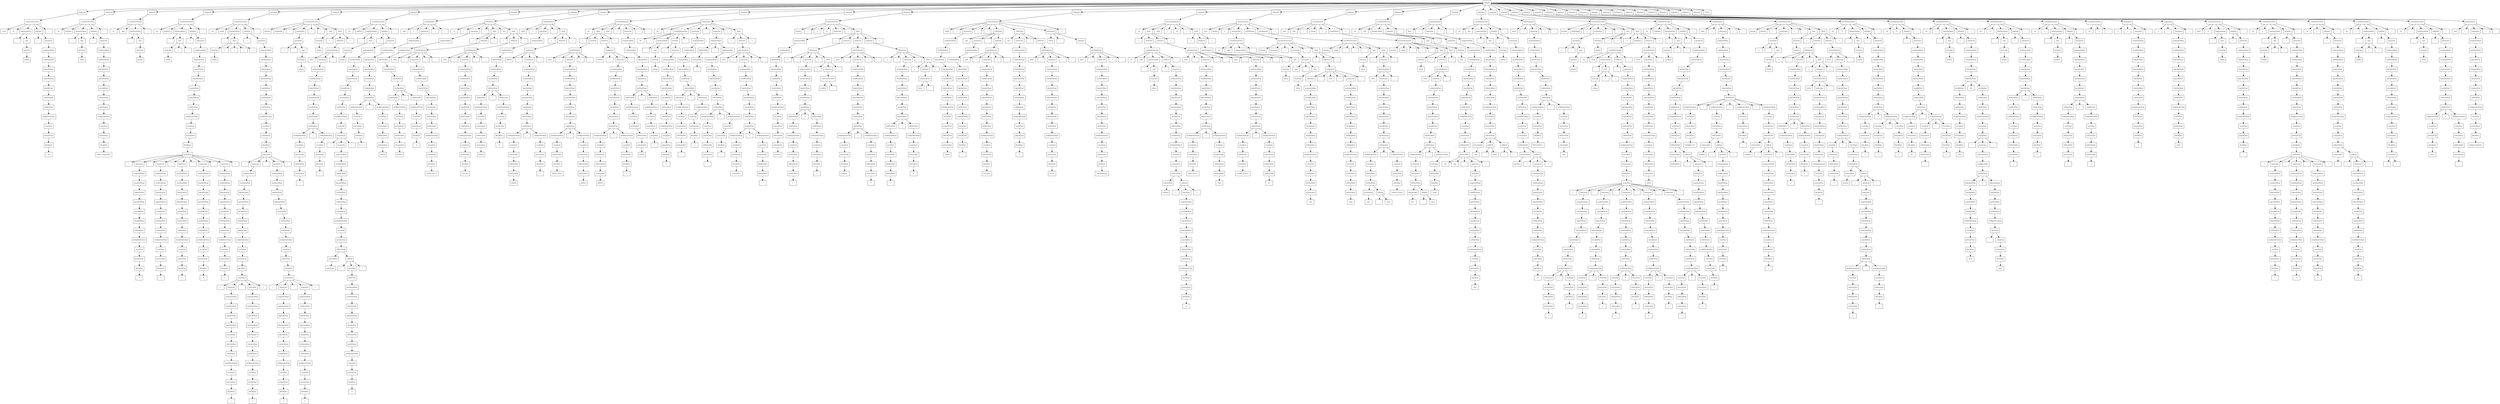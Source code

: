 digraph ParseTree {
  node [shape=box, fontsize=10];
  rankdir=TB;
  n0 [label="program"];
  n1 [label="statement"];
  n2 [label="constantDeclaration"];
  n3 [label="const"];
  n2 -> n3;
  n4 [label="PI"];
  n2 -> n4;
  n5 [label="typeAnnotation"];
  n6 [label=":"];
  n5 -> n6;
  n7 [label="type"];
  n8 [label="baseType"];
  n9 [label="integer"];
  n8 -> n9;
  n7 -> n8;
  n5 -> n7;
  n2 -> n5;
  n10 [label="initializer"];
  n11 [label="="];
  n10 -> n11;
  n12 [label="expression"];
  n13 [label="assignmentExpr"];
  n14 [label="conditionalExpr"];
  n15 [label="logicalOrExpr"];
  n16 [label="logicalAndExpr"];
  n17 [label="equalityExpr"];
  n18 [label="relationalExpr"];
  n19 [label="additiveExpr"];
  n20 [label="multiplicativeExpr"];
  n21 [label="unaryExpr"];
  n22 [label="primaryExpr"];
  n23 [label="literalExpr"];
  n24 [label="314"];
  n23 -> n24;
  n22 -> n23;
  n21 -> n22;
  n20 -> n21;
  n19 -> n20;
  n18 -> n19;
  n17 -> n18;
  n16 -> n17;
  n15 -> n16;
  n14 -> n15;
  n13 -> n14;
  n12 -> n13;
  n10 -> n12;
  n2 -> n10;
  n25 [label=";"];
  n2 -> n25;
  n1 -> n2;
  n0 -> n1;
  n26 [label="statement"];
  n27 [label="variableDeclaration"];
  n28 [label="let"];
  n27 -> n28;
  n29 [label="greeting"];
  n27 -> n29;
  n30 [label="typeAnnotation"];
  n31 [label=":"];
  n30 -> n31;
  n32 [label="type"];
  n33 [label="baseType"];
  n34 [label="string"];
  n33 -> n34;
  n32 -> n33;
  n30 -> n32;
  n27 -> n30;
  n35 [label="initializer"];
  n36 [label="="];
  n35 -> n36;
  n37 [label="expression"];
  n38 [label="assignmentExpr"];
  n39 [label="conditionalExpr"];
  n40 [label="logicalOrExpr"];
  n41 [label="logicalAndExpr"];
  n42 [label="equalityExpr"];
  n43 [label="relationalExpr"];
  n44 [label="additiveExpr"];
  n45 [label="multiplicativeExpr"];
  n46 [label="unaryExpr"];
  n47 [label="primaryExpr"];
  n48 [label="literalExpr"];
  n49 [label="\"Hello, Compiscript!\""];
  n48 -> n49;
  n47 -> n48;
  n46 -> n47;
  n45 -> n46;
  n44 -> n45;
  n43 -> n44;
  n42 -> n43;
  n41 -> n42;
  n40 -> n41;
  n39 -> n40;
  n38 -> n39;
  n37 -> n38;
  n35 -> n37;
  n27 -> n35;
  n50 [label=";"];
  n27 -> n50;
  n26 -> n27;
  n0 -> n26;
  n51 [label="statement"];
  n52 [label="variableDeclaration"];
  n53 [label="let"];
  n52 -> n53;
  n54 [label="flag"];
  n52 -> n54;
  n55 [label="typeAnnotation"];
  n56 [label=":"];
  n55 -> n56;
  n57 [label="type"];
  n58 [label="baseType"];
  n59 [label="boolean"];
  n58 -> n59;
  n57 -> n58;
  n55 -> n57;
  n52 -> n55;
  n60 [label=";"];
  n52 -> n60;
  n51 -> n52;
  n0 -> n51;
  n61 [label="statement"];
  n62 [label="variableDeclaration"];
  n63 [label="let"];
  n62 -> n63;
  n64 [label="numbers"];
  n62 -> n64;
  n65 [label="typeAnnotation"];
  n66 [label=":"];
  n65 -> n66;
  n67 [label="type"];
  n68 [label="baseType"];
  n69 [label="integer"];
  n68 -> n69;
  n67 -> n68;
  n70 [label="["];
  n67 -> n70;
  n71 [label="]"];
  n67 -> n71;
  n65 -> n67;
  n62 -> n65;
  n72 [label="initializer"];
  n73 [label="="];
  n72 -> n73;
  n74 [label="expression"];
  n75 [label="assignmentExpr"];
  n76 [label="conditionalExpr"];
  n77 [label="logicalOrExpr"];
  n78 [label="logicalAndExpr"];
  n79 [label="equalityExpr"];
  n80 [label="relationalExpr"];
  n81 [label="additiveExpr"];
  n82 [label="multiplicativeExpr"];
  n83 [label="unaryExpr"];
  n84 [label="primaryExpr"];
  n85 [label="literalExpr"];
  n86 [label="arrayLiteral"];
  n87 [label="["];
  n86 -> n87;
  n88 [label="expression"];
  n89 [label="assignmentExpr"];
  n90 [label="conditionalExpr"];
  n91 [label="logicalOrExpr"];
  n92 [label="logicalAndExpr"];
  n93 [label="equalityExpr"];
  n94 [label="relationalExpr"];
  n95 [label="additiveExpr"];
  n96 [label="multiplicativeExpr"];
  n97 [label="unaryExpr"];
  n98 [label="primaryExpr"];
  n99 [label="literalExpr"];
  n100 [label="1"];
  n99 -> n100;
  n98 -> n99;
  n97 -> n98;
  n96 -> n97;
  n95 -> n96;
  n94 -> n95;
  n93 -> n94;
  n92 -> n93;
  n91 -> n92;
  n90 -> n91;
  n89 -> n90;
  n88 -> n89;
  n86 -> n88;
  n101 [label=","];
  n86 -> n101;
  n102 [label="expression"];
  n103 [label="assignmentExpr"];
  n104 [label="conditionalExpr"];
  n105 [label="logicalOrExpr"];
  n106 [label="logicalAndExpr"];
  n107 [label="equalityExpr"];
  n108 [label="relationalExpr"];
  n109 [label="additiveExpr"];
  n110 [label="multiplicativeExpr"];
  n111 [label="unaryExpr"];
  n112 [label="primaryExpr"];
  n113 [label="literalExpr"];
  n114 [label="2"];
  n113 -> n114;
  n112 -> n113;
  n111 -> n112;
  n110 -> n111;
  n109 -> n110;
  n108 -> n109;
  n107 -> n108;
  n106 -> n107;
  n105 -> n106;
  n104 -> n105;
  n103 -> n104;
  n102 -> n103;
  n86 -> n102;
  n115 [label=","];
  n86 -> n115;
  n116 [label="expression"];
  n117 [label="assignmentExpr"];
  n118 [label="conditionalExpr"];
  n119 [label="logicalOrExpr"];
  n120 [label="logicalAndExpr"];
  n121 [label="equalityExpr"];
  n122 [label="relationalExpr"];
  n123 [label="additiveExpr"];
  n124 [label="multiplicativeExpr"];
  n125 [label="unaryExpr"];
  n126 [label="primaryExpr"];
  n127 [label="literalExpr"];
  n128 [label="3"];
  n127 -> n128;
  n126 -> n127;
  n125 -> n126;
  n124 -> n125;
  n123 -> n124;
  n122 -> n123;
  n121 -> n122;
  n120 -> n121;
  n119 -> n120;
  n118 -> n119;
  n117 -> n118;
  n116 -> n117;
  n86 -> n116;
  n129 [label=","];
  n86 -> n129;
  n130 [label="expression"];
  n131 [label="assignmentExpr"];
  n132 [label="conditionalExpr"];
  n133 [label="logicalOrExpr"];
  n134 [label="logicalAndExpr"];
  n135 [label="equalityExpr"];
  n136 [label="relationalExpr"];
  n137 [label="additiveExpr"];
  n138 [label="multiplicativeExpr"];
  n139 [label="unaryExpr"];
  n140 [label="primaryExpr"];
  n141 [label="literalExpr"];
  n142 [label="4"];
  n141 -> n142;
  n140 -> n141;
  n139 -> n140;
  n138 -> n139;
  n137 -> n138;
  n136 -> n137;
  n135 -> n136;
  n134 -> n135;
  n133 -> n134;
  n132 -> n133;
  n131 -> n132;
  n130 -> n131;
  n86 -> n130;
  n143 [label=","];
  n86 -> n143;
  n144 [label="expression"];
  n145 [label="assignmentExpr"];
  n146 [label="conditionalExpr"];
  n147 [label="logicalOrExpr"];
  n148 [label="logicalAndExpr"];
  n149 [label="equalityExpr"];
  n150 [label="relationalExpr"];
  n151 [label="additiveExpr"];
  n152 [label="multiplicativeExpr"];
  n153 [label="unaryExpr"];
  n154 [label="primaryExpr"];
  n155 [label="literalExpr"];
  n156 [label="5"];
  n155 -> n156;
  n154 -> n155;
  n153 -> n154;
  n152 -> n153;
  n151 -> n152;
  n150 -> n151;
  n149 -> n150;
  n148 -> n149;
  n147 -> n148;
  n146 -> n147;
  n145 -> n146;
  n144 -> n145;
  n86 -> n144;
  n157 [label="]"];
  n86 -> n157;
  n85 -> n86;
  n84 -> n85;
  n83 -> n84;
  n82 -> n83;
  n81 -> n82;
  n80 -> n81;
  n79 -> n80;
  n78 -> n79;
  n77 -> n78;
  n76 -> n77;
  n75 -> n76;
  n74 -> n75;
  n72 -> n74;
  n62 -> n72;
  n158 [label=";"];
  n62 -> n158;
  n61 -> n62;
  n0 -> n61;
  n159 [label="statement"];
  n160 [label="variableDeclaration"];
  n161 [label="let"];
  n160 -> n161;
  n162 [label="matrix"];
  n160 -> n162;
  n163 [label="typeAnnotation"];
  n164 [label=":"];
  n163 -> n164;
  n165 [label="type"];
  n166 [label="baseType"];
  n167 [label="integer"];
  n166 -> n167;
  n165 -> n166;
  n168 [label="["];
  n165 -> n168;
  n169 [label="]"];
  n165 -> n169;
  n170 [label="["];
  n165 -> n170;
  n171 [label="]"];
  n165 -> n171;
  n163 -> n165;
  n160 -> n163;
  n172 [label="initializer"];
  n173 [label="="];
  n172 -> n173;
  n174 [label="expression"];
  n175 [label="assignmentExpr"];
  n176 [label="conditionalExpr"];
  n177 [label="logicalOrExpr"];
  n178 [label="logicalAndExpr"];
  n179 [label="equalityExpr"];
  n180 [label="relationalExpr"];
  n181 [label="additiveExpr"];
  n182 [label="multiplicativeExpr"];
  n183 [label="unaryExpr"];
  n184 [label="primaryExpr"];
  n185 [label="literalExpr"];
  n186 [label="arrayLiteral"];
  n187 [label="["];
  n186 -> n187;
  n188 [label="expression"];
  n189 [label="assignmentExpr"];
  n190 [label="conditionalExpr"];
  n191 [label="logicalOrExpr"];
  n192 [label="logicalAndExpr"];
  n193 [label="equalityExpr"];
  n194 [label="relationalExpr"];
  n195 [label="additiveExpr"];
  n196 [label="multiplicativeExpr"];
  n197 [label="unaryExpr"];
  n198 [label="primaryExpr"];
  n199 [label="literalExpr"];
  n200 [label="arrayLiteral"];
  n201 [label="["];
  n200 -> n201;
  n202 [label="expression"];
  n203 [label="assignmentExpr"];
  n204 [label="conditionalExpr"];
  n205 [label="logicalOrExpr"];
  n206 [label="logicalAndExpr"];
  n207 [label="equalityExpr"];
  n208 [label="relationalExpr"];
  n209 [label="additiveExpr"];
  n210 [label="multiplicativeExpr"];
  n211 [label="unaryExpr"];
  n212 [label="primaryExpr"];
  n213 [label="literalExpr"];
  n214 [label="1"];
  n213 -> n214;
  n212 -> n213;
  n211 -> n212;
  n210 -> n211;
  n209 -> n210;
  n208 -> n209;
  n207 -> n208;
  n206 -> n207;
  n205 -> n206;
  n204 -> n205;
  n203 -> n204;
  n202 -> n203;
  n200 -> n202;
  n215 [label=","];
  n200 -> n215;
  n216 [label="expression"];
  n217 [label="assignmentExpr"];
  n218 [label="conditionalExpr"];
  n219 [label="logicalOrExpr"];
  n220 [label="logicalAndExpr"];
  n221 [label="equalityExpr"];
  n222 [label="relationalExpr"];
  n223 [label="additiveExpr"];
  n224 [label="multiplicativeExpr"];
  n225 [label="unaryExpr"];
  n226 [label="primaryExpr"];
  n227 [label="literalExpr"];
  n228 [label="2"];
  n227 -> n228;
  n226 -> n227;
  n225 -> n226;
  n224 -> n225;
  n223 -> n224;
  n222 -> n223;
  n221 -> n222;
  n220 -> n221;
  n219 -> n220;
  n218 -> n219;
  n217 -> n218;
  n216 -> n217;
  n200 -> n216;
  n229 [label="]"];
  n200 -> n229;
  n199 -> n200;
  n198 -> n199;
  n197 -> n198;
  n196 -> n197;
  n195 -> n196;
  n194 -> n195;
  n193 -> n194;
  n192 -> n193;
  n191 -> n192;
  n190 -> n191;
  n189 -> n190;
  n188 -> n189;
  n186 -> n188;
  n230 [label=","];
  n186 -> n230;
  n231 [label="expression"];
  n232 [label="assignmentExpr"];
  n233 [label="conditionalExpr"];
  n234 [label="logicalOrExpr"];
  n235 [label="logicalAndExpr"];
  n236 [label="equalityExpr"];
  n237 [label="relationalExpr"];
  n238 [label="additiveExpr"];
  n239 [label="multiplicativeExpr"];
  n240 [label="unaryExpr"];
  n241 [label="primaryExpr"];
  n242 [label="literalExpr"];
  n243 [label="arrayLiteral"];
  n244 [label="["];
  n243 -> n244;
  n245 [label="expression"];
  n246 [label="assignmentExpr"];
  n247 [label="conditionalExpr"];
  n248 [label="logicalOrExpr"];
  n249 [label="logicalAndExpr"];
  n250 [label="equalityExpr"];
  n251 [label="relationalExpr"];
  n252 [label="additiveExpr"];
  n253 [label="multiplicativeExpr"];
  n254 [label="unaryExpr"];
  n255 [label="primaryExpr"];
  n256 [label="literalExpr"];
  n257 [label="3"];
  n256 -> n257;
  n255 -> n256;
  n254 -> n255;
  n253 -> n254;
  n252 -> n253;
  n251 -> n252;
  n250 -> n251;
  n249 -> n250;
  n248 -> n249;
  n247 -> n248;
  n246 -> n247;
  n245 -> n246;
  n243 -> n245;
  n258 [label=","];
  n243 -> n258;
  n259 [label="expression"];
  n260 [label="assignmentExpr"];
  n261 [label="conditionalExpr"];
  n262 [label="logicalOrExpr"];
  n263 [label="logicalAndExpr"];
  n264 [label="equalityExpr"];
  n265 [label="relationalExpr"];
  n266 [label="additiveExpr"];
  n267 [label="multiplicativeExpr"];
  n268 [label="unaryExpr"];
  n269 [label="primaryExpr"];
  n270 [label="literalExpr"];
  n271 [label="4"];
  n270 -> n271;
  n269 -> n270;
  n268 -> n269;
  n267 -> n268;
  n266 -> n267;
  n265 -> n266;
  n264 -> n265;
  n263 -> n264;
  n262 -> n263;
  n261 -> n262;
  n260 -> n261;
  n259 -> n260;
  n243 -> n259;
  n272 [label="]"];
  n243 -> n272;
  n242 -> n243;
  n241 -> n242;
  n240 -> n241;
  n239 -> n240;
  n238 -> n239;
  n237 -> n238;
  n236 -> n237;
  n235 -> n236;
  n234 -> n235;
  n233 -> n234;
  n232 -> n233;
  n231 -> n232;
  n186 -> n231;
  n273 [label="]"];
  n186 -> n273;
  n185 -> n186;
  n184 -> n185;
  n183 -> n184;
  n182 -> n183;
  n181 -> n182;
  n180 -> n181;
  n179 -> n180;
  n178 -> n179;
  n177 -> n178;
  n176 -> n177;
  n175 -> n176;
  n174 -> n175;
  n172 -> n174;
  n160 -> n172;
  n274 [label=";"];
  n160 -> n274;
  n159 -> n160;
  n0 -> n159;
  n275 [label="statement"];
  n276 [label="functionDeclaration"];
  n277 [label="function"];
  n276 -> n277;
  n278 [label="makeAdder"];
  n276 -> n278;
  n279 [label="("];
  n276 -> n279;
  n280 [label="parameters"];
  n281 [label="parameter"];
  n282 [label="x"];
  n281 -> n282;
  n283 [label=":"];
  n281 -> n283;
  n284 [label="type"];
  n285 [label="baseType"];
  n286 [label="integer"];
  n285 -> n286;
  n284 -> n285;
  n281 -> n284;
  n280 -> n281;
  n276 -> n280;
  n287 [label=")"];
  n276 -> n287;
  n288 [label=":"];
  n276 -> n288;
  n289 [label="type"];
  n290 [label="baseType"];
  n291 [label="integer"];
  n290 -> n291;
  n289 -> n290;
  n276 -> n289;
  n292 [label="block"];
  n293 [label="{"];
  n292 -> n293;
  n294 [label="statement"];
  n295 [label="returnStatement"];
  n296 [label="return"];
  n295 -> n296;
  n297 [label="expression"];
  n298 [label="assignmentExpr"];
  n299 [label="conditionalExpr"];
  n300 [label="logicalOrExpr"];
  n301 [label="logicalAndExpr"];
  n302 [label="equalityExpr"];
  n303 [label="relationalExpr"];
  n304 [label="additiveExpr"];
  n305 [label="multiplicativeExpr"];
  n306 [label="unaryExpr"];
  n307 [label="primaryExpr"];
  n308 [label="leftHandSide"];
  n309 [label="primaryAtom"];
  n310 [label="x"];
  n309 -> n310;
  n308 -> n309;
  n307 -> n308;
  n306 -> n307;
  n305 -> n306;
  n304 -> n305;
  n311 [label="+"];
  n304 -> n311;
  n312 [label="multiplicativeExpr"];
  n313 [label="unaryExpr"];
  n314 [label="primaryExpr"];
  n315 [label="literalExpr"];
  n316 [label="1"];
  n315 -> n316;
  n314 -> n315;
  n313 -> n314;
  n312 -> n313;
  n304 -> n312;
  n303 -> n304;
  n302 -> n303;
  n301 -> n302;
  n300 -> n301;
  n299 -> n300;
  n298 -> n299;
  n297 -> n298;
  n295 -> n297;
  n317 [label=";"];
  n295 -> n317;
  n294 -> n295;
  n292 -> n294;
  n318 [label="}"];
  n292 -> n318;
  n276 -> n292;
  n275 -> n276;
  n0 -> n275;
  n319 [label="statement"];
  n320 [label="variableDeclaration"];
  n321 [label="let"];
  n320 -> n321;
  n322 [label="addFive"];
  n320 -> n322;
  n323 [label="typeAnnotation"];
  n324 [label=":"];
  n323 -> n324;
  n325 [label="type"];
  n326 [label="baseType"];
  n327 [label="integer"];
  n326 -> n327;
  n325 -> n326;
  n323 -> n325;
  n320 -> n323;
  n328 [label="initializer"];
  n329 [label="="];
  n328 -> n329;
  n330 [label="expression"];
  n331 [label="assignmentExpr"];
  n332 [label="conditionalExpr"];
  n333 [label="logicalOrExpr"];
  n334 [label="logicalAndExpr"];
  n335 [label="equalityExpr"];
  n336 [label="relationalExpr"];
  n337 [label="additiveExpr"];
  n338 [label="multiplicativeExpr"];
  n339 [label="unaryExpr"];
  n340 [label="primaryExpr"];
  n341 [label="("];
  n340 -> n341;
  n342 [label="expression"];
  n343 [label="assignmentExpr"];
  n344 [label="conditionalExpr"];
  n345 [label="logicalOrExpr"];
  n346 [label="logicalAndExpr"];
  n347 [label="equalityExpr"];
  n348 [label="relationalExpr"];
  n349 [label="additiveExpr"];
  n350 [label="multiplicativeExpr"];
  n351 [label="unaryExpr"];
  n352 [label="primaryExpr"];
  n353 [label="leftHandSide"];
  n354 [label="primaryAtom"];
  n355 [label="makeAdder"];
  n354 -> n355;
  n353 -> n354;
  n356 [label="suffixOp"];
  n357 [label="("];
  n356 -> n357;
  n358 [label="arguments"];
  n359 [label="expression"];
  n360 [label="assignmentExpr"];
  n361 [label="conditionalExpr"];
  n362 [label="logicalOrExpr"];
  n363 [label="logicalAndExpr"];
  n364 [label="equalityExpr"];
  n365 [label="relationalExpr"];
  n366 [label="additiveExpr"];
  n367 [label="multiplicativeExpr"];
  n368 [label="unaryExpr"];
  n369 [label="primaryExpr"];
  n370 [label="literalExpr"];
  n371 [label="5"];
  n370 -> n371;
  n369 -> n370;
  n368 -> n369;
  n367 -> n368;
  n366 -> n367;
  n365 -> n366;
  n364 -> n365;
  n363 -> n364;
  n362 -> n363;
  n361 -> n362;
  n360 -> n361;
  n359 -> n360;
  n358 -> n359;
  n356 -> n358;
  n372 [label=")"];
  n356 -> n372;
  n353 -> n356;
  n352 -> n353;
  n351 -> n352;
  n350 -> n351;
  n349 -> n350;
  n348 -> n349;
  n347 -> n348;
  n346 -> n347;
  n345 -> n346;
  n344 -> n345;
  n343 -> n344;
  n342 -> n343;
  n340 -> n342;
  n373 [label=")"];
  n340 -> n373;
  n339 -> n340;
  n338 -> n339;
  n337 -> n338;
  n336 -> n337;
  n335 -> n336;
  n334 -> n335;
  n333 -> n334;
  n332 -> n333;
  n331 -> n332;
  n330 -> n331;
  n328 -> n330;
  n320 -> n328;
  n374 [label=";"];
  n320 -> n374;
  n319 -> n320;
  n0 -> n319;
  n375 [label="statement"];
  n376 [label="printStatement"];
  n377 [label="print"];
  n376 -> n377;
  n378 [label="("];
  n376 -> n378;
  n379 [label="expression"];
  n380 [label="assignmentExpr"];
  n381 [label="conditionalExpr"];
  n382 [label="logicalOrExpr"];
  n383 [label="logicalAndExpr"];
  n384 [label="equalityExpr"];
  n385 [label="relationalExpr"];
  n386 [label="additiveExpr"];
  n387 [label="multiplicativeExpr"];
  n388 [label="unaryExpr"];
  n389 [label="primaryExpr"];
  n390 [label="literalExpr"];
  n391 [label="\"5 + 1 = \""];
  n390 -> n391;
  n389 -> n390;
  n388 -> n389;
  n387 -> n388;
  n386 -> n387;
  n392 [label="+"];
  n386 -> n392;
  n393 [label="multiplicativeExpr"];
  n394 [label="unaryExpr"];
  n395 [label="primaryExpr"];
  n396 [label="leftHandSide"];
  n397 [label="primaryAtom"];
  n398 [label="addFive"];
  n397 -> n398;
  n396 -> n397;
  n395 -> n396;
  n394 -> n395;
  n393 -> n394;
  n386 -> n393;
  n385 -> n386;
  n384 -> n385;
  n383 -> n384;
  n382 -> n383;
  n381 -> n382;
  n380 -> n381;
  n379 -> n380;
  n376 -> n379;
  n399 [label=")"];
  n376 -> n399;
  n400 [label=";"];
  n376 -> n400;
  n375 -> n376;
  n0 -> n375;
  n401 [label="statement"];
  n402 [label="ifStatement"];
  n403 [label="if"];
  n402 -> n403;
  n404 [label="("];
  n402 -> n404;
  n405 [label="expression"];
  n406 [label="assignmentExpr"];
  n407 [label="conditionalExpr"];
  n408 [label="logicalOrExpr"];
  n409 [label="logicalAndExpr"];
  n410 [label="equalityExpr"];
  n411 [label="relationalExpr"];
  n412 [label="additiveExpr"];
  n413 [label="multiplicativeExpr"];
  n414 [label="unaryExpr"];
  n415 [label="primaryExpr"];
  n416 [label="leftHandSide"];
  n417 [label="primaryAtom"];
  n418 [label="addFive"];
  n417 -> n418;
  n416 -> n417;
  n415 -> n416;
  n414 -> n415;
  n413 -> n414;
  n412 -> n413;
  n411 -> n412;
  n419 [label=">"];
  n411 -> n419;
  n420 [label="additiveExpr"];
  n421 [label="multiplicativeExpr"];
  n422 [label="unaryExpr"];
  n423 [label="primaryExpr"];
  n424 [label="literalExpr"];
  n425 [label="5"];
  n424 -> n425;
  n423 -> n424;
  n422 -> n423;
  n421 -> n422;
  n420 -> n421;
  n411 -> n420;
  n410 -> n411;
  n409 -> n410;
  n408 -> n409;
  n407 -> n408;
  n406 -> n407;
  n405 -> n406;
  n402 -> n405;
  n426 [label=")"];
  n402 -> n426;
  n427 [label="block"];
  n428 [label="{"];
  n427 -> n428;
  n429 [label="statement"];
  n430 [label="printStatement"];
  n431 [label="print"];
  n430 -> n431;
  n432 [label="("];
  n430 -> n432;
  n433 [label="expression"];
  n434 [label="assignmentExpr"];
  n435 [label="conditionalExpr"];
  n436 [label="logicalOrExpr"];
  n437 [label="logicalAndExpr"];
  n438 [label="equalityExpr"];
  n439 [label="relationalExpr"];
  n440 [label="additiveExpr"];
  n441 [label="multiplicativeExpr"];
  n442 [label="unaryExpr"];
  n443 [label="primaryExpr"];
  n444 [label="literalExpr"];
  n445 [label="\"Greater than 5\""];
  n444 -> n445;
  n443 -> n444;
  n442 -> n443;
  n441 -> n442;
  n440 -> n441;
  n439 -> n440;
  n438 -> n439;
  n437 -> n438;
  n436 -> n437;
  n435 -> n436;
  n434 -> n435;
  n433 -> n434;
  n430 -> n433;
  n446 [label=")"];
  n430 -> n446;
  n447 [label=";"];
  n430 -> n447;
  n429 -> n430;
  n427 -> n429;
  n448 [label="}"];
  n427 -> n448;
  n402 -> n427;
  n449 [label="else"];
  n402 -> n449;
  n450 [label="block"];
  n451 [label="{"];
  n450 -> n451;
  n452 [label="statement"];
  n453 [label="printStatement"];
  n454 [label="print"];
  n453 -> n454;
  n455 [label="("];
  n453 -> n455;
  n456 [label="expression"];
  n457 [label="assignmentExpr"];
  n458 [label="conditionalExpr"];
  n459 [label="logicalOrExpr"];
  n460 [label="logicalAndExpr"];
  n461 [label="equalityExpr"];
  n462 [label="relationalExpr"];
  n463 [label="additiveExpr"];
  n464 [label="multiplicativeExpr"];
  n465 [label="unaryExpr"];
  n466 [label="primaryExpr"];
  n467 [label="literalExpr"];
  n468 [label="\"5 or less\""];
  n467 -> n468;
  n466 -> n467;
  n465 -> n466;
  n464 -> n465;
  n463 -> n464;
  n462 -> n463;
  n461 -> n462;
  n460 -> n461;
  n459 -> n460;
  n458 -> n459;
  n457 -> n458;
  n456 -> n457;
  n453 -> n456;
  n469 [label=")"];
  n453 -> n469;
  n470 [label=";"];
  n453 -> n470;
  n452 -> n453;
  n450 -> n452;
  n471 [label="}"];
  n450 -> n471;
  n402 -> n450;
  n401 -> n402;
  n0 -> n401;
  n472 [label="statement"];
  n473 [label="whileStatement"];
  n474 [label="while"];
  n473 -> n474;
  n475 [label="("];
  n473 -> n475;
  n476 [label="expression"];
  n477 [label="assignmentExpr"];
  n478 [label="conditionalExpr"];
  n479 [label="logicalOrExpr"];
  n480 [label="logicalAndExpr"];
  n481 [label="equalityExpr"];
  n482 [label="relationalExpr"];
  n483 [label="additiveExpr"];
  n484 [label="multiplicativeExpr"];
  n485 [label="unaryExpr"];
  n486 [label="primaryExpr"];
  n487 [label="leftHandSide"];
  n488 [label="primaryAtom"];
  n489 [label="addFive"];
  n488 -> n489;
  n487 -> n488;
  n486 -> n487;
  n485 -> n486;
  n484 -> n485;
  n483 -> n484;
  n482 -> n483;
  n490 [label="<"];
  n482 -> n490;
  n491 [label="additiveExpr"];
  n492 [label="multiplicativeExpr"];
  n493 [label="unaryExpr"];
  n494 [label="primaryExpr"];
  n495 [label="literalExpr"];
  n496 [label="10"];
  n495 -> n496;
  n494 -> n495;
  n493 -> n494;
  n492 -> n493;
  n491 -> n492;
  n482 -> n491;
  n481 -> n482;
  n480 -> n481;
  n479 -> n480;
  n478 -> n479;
  n477 -> n478;
  n476 -> n477;
  n473 -> n476;
  n497 [label=")"];
  n473 -> n497;
  n498 [label="block"];
  n499 [label="{"];
  n498 -> n499;
  n500 [label="statement"];
  n501 [label="assignment"];
  n502 [label="addFive"];
  n501 -> n502;
  n503 [label="="];
  n501 -> n503;
  n504 [label="expression"];
  n505 [label="assignmentExpr"];
  n506 [label="conditionalExpr"];
  n507 [label="logicalOrExpr"];
  n508 [label="logicalAndExpr"];
  n509 [label="equalityExpr"];
  n510 [label="relationalExpr"];
  n511 [label="additiveExpr"];
  n512 [label="multiplicativeExpr"];
  n513 [label="unaryExpr"];
  n514 [label="primaryExpr"];
  n515 [label="leftHandSide"];
  n516 [label="primaryAtom"];
  n517 [label="addFive"];
  n516 -> n517;
  n515 -> n516;
  n514 -> n515;
  n513 -> n514;
  n512 -> n513;
  n511 -> n512;
  n518 [label="+"];
  n511 -> n518;
  n519 [label="multiplicativeExpr"];
  n520 [label="unaryExpr"];
  n521 [label="primaryExpr"];
  n522 [label="literalExpr"];
  n523 [label="1"];
  n522 -> n523;
  n521 -> n522;
  n520 -> n521;
  n519 -> n520;
  n511 -> n519;
  n510 -> n511;
  n509 -> n510;
  n508 -> n509;
  n507 -> n508;
  n506 -> n507;
  n505 -> n506;
  n504 -> n505;
  n501 -> n504;
  n524 [label=";"];
  n501 -> n524;
  n500 -> n501;
  n498 -> n500;
  n525 [label="}"];
  n498 -> n525;
  n473 -> n498;
  n472 -> n473;
  n0 -> n472;
  n526 [label="statement"];
  n527 [label="doWhileStatement"];
  n528 [label="do"];
  n527 -> n528;
  n529 [label="block"];
  n530 [label="{"];
  n529 -> n530;
  n531 [label="statement"];
  n532 [label="printStatement"];
  n533 [label="print"];
  n532 -> n533;
  n534 [label="("];
  n532 -> n534;
  n535 [label="expression"];
  n536 [label="assignmentExpr"];
  n537 [label="conditionalExpr"];
  n538 [label="logicalOrExpr"];
  n539 [label="logicalAndExpr"];
  n540 [label="equalityExpr"];
  n541 [label="relationalExpr"];
  n542 [label="additiveExpr"];
  n543 [label="multiplicativeExpr"];
  n544 [label="unaryExpr"];
  n545 [label="primaryExpr"];
  n546 [label="literalExpr"];
  n547 [label="\"Result is now \""];
  n546 -> n547;
  n545 -> n546;
  n544 -> n545;
  n543 -> n544;
  n542 -> n543;
  n548 [label="+"];
  n542 -> n548;
  n549 [label="multiplicativeExpr"];
  n550 [label="unaryExpr"];
  n551 [label="primaryExpr"];
  n552 [label="leftHandSide"];
  n553 [label="primaryAtom"];
  n554 [label="addFive"];
  n553 -> n554;
  n552 -> n553;
  n551 -> n552;
  n550 -> n551;
  n549 -> n550;
  n542 -> n549;
  n541 -> n542;
  n540 -> n541;
  n539 -> n540;
  n538 -> n539;
  n537 -> n538;
  n536 -> n537;
  n535 -> n536;
  n532 -> n535;
  n555 [label=")"];
  n532 -> n555;
  n556 [label=";"];
  n532 -> n556;
  n531 -> n532;
  n529 -> n531;
  n557 [label="statement"];
  n558 [label="assignment"];
  n559 [label="addFive"];
  n558 -> n559;
  n560 [label="="];
  n558 -> n560;
  n561 [label="expression"];
  n562 [label="assignmentExpr"];
  n563 [label="conditionalExpr"];
  n564 [label="logicalOrExpr"];
  n565 [label="logicalAndExpr"];
  n566 [label="equalityExpr"];
  n567 [label="relationalExpr"];
  n568 [label="additiveExpr"];
  n569 [label="multiplicativeExpr"];
  n570 [label="unaryExpr"];
  n571 [label="primaryExpr"];
  n572 [label="leftHandSide"];
  n573 [label="primaryAtom"];
  n574 [label="addFive"];
  n573 -> n574;
  n572 -> n573;
  n571 -> n572;
  n570 -> n571;
  n569 -> n570;
  n568 -> n569;
  n575 [label="-"];
  n568 -> n575;
  n576 [label="multiplicativeExpr"];
  n577 [label="unaryExpr"];
  n578 [label="primaryExpr"];
  n579 [label="literalExpr"];
  n580 [label="1"];
  n579 -> n580;
  n578 -> n579;
  n577 -> n578;
  n576 -> n577;
  n568 -> n576;
  n567 -> n568;
  n566 -> n567;
  n565 -> n566;
  n564 -> n565;
  n563 -> n564;
  n562 -> n563;
  n561 -> n562;
  n558 -> n561;
  n581 [label=";"];
  n558 -> n581;
  n557 -> n558;
  n529 -> n557;
  n582 [label="}"];
  n529 -> n582;
  n527 -> n529;
  n583 [label="while"];
  n527 -> n583;
  n584 [label="("];
  n527 -> n584;
  n585 [label="expression"];
  n586 [label="assignmentExpr"];
  n587 [label="conditionalExpr"];
  n588 [label="logicalOrExpr"];
  n589 [label="logicalAndExpr"];
  n590 [label="equalityExpr"];
  n591 [label="relationalExpr"];
  n592 [label="additiveExpr"];
  n593 [label="multiplicativeExpr"];
  n594 [label="unaryExpr"];
  n595 [label="primaryExpr"];
  n596 [label="leftHandSide"];
  n597 [label="primaryAtom"];
  n598 [label="addFive"];
  n597 -> n598;
  n596 -> n597;
  n595 -> n596;
  n594 -> n595;
  n593 -> n594;
  n592 -> n593;
  n591 -> n592;
  n599 [label=">"];
  n591 -> n599;
  n600 [label="additiveExpr"];
  n601 [label="multiplicativeExpr"];
  n602 [label="unaryExpr"];
  n603 [label="primaryExpr"];
  n604 [label="literalExpr"];
  n605 [label="7"];
  n604 -> n605;
  n603 -> n604;
  n602 -> n603;
  n601 -> n602;
  n600 -> n601;
  n591 -> n600;
  n590 -> n591;
  n589 -> n590;
  n588 -> n589;
  n587 -> n588;
  n586 -> n587;
  n585 -> n586;
  n527 -> n585;
  n606 [label=")"];
  n527 -> n606;
  n607 [label=";"];
  n527 -> n607;
  n526 -> n527;
  n0 -> n526;
  n608 [label="statement"];
  n609 [label="forStatement"];
  n610 [label="for"];
  n609 -> n610;
  n611 [label="("];
  n609 -> n611;
  n612 [label="variableDeclaration"];
  n613 [label="let"];
  n612 -> n613;
  n614 [label="i"];
  n612 -> n614;
  n615 [label="typeAnnotation"];
  n616 [label=":"];
  n615 -> n616;
  n617 [label="type"];
  n618 [label="baseType"];
  n619 [label="integer"];
  n618 -> n619;
  n617 -> n618;
  n615 -> n617;
  n612 -> n615;
  n620 [label="initializer"];
  n621 [label="="];
  n620 -> n621;
  n622 [label="expression"];
  n623 [label="assignmentExpr"];
  n624 [label="conditionalExpr"];
  n625 [label="logicalOrExpr"];
  n626 [label="logicalAndExpr"];
  n627 [label="equalityExpr"];
  n628 [label="relationalExpr"];
  n629 [label="additiveExpr"];
  n630 [label="multiplicativeExpr"];
  n631 [label="unaryExpr"];
  n632 [label="primaryExpr"];
  n633 [label="literalExpr"];
  n634 [label="0"];
  n633 -> n634;
  n632 -> n633;
  n631 -> n632;
  n630 -> n631;
  n629 -> n630;
  n628 -> n629;
  n627 -> n628;
  n626 -> n627;
  n625 -> n626;
  n624 -> n625;
  n623 -> n624;
  n622 -> n623;
  n620 -> n622;
  n612 -> n620;
  n635 [label=";"];
  n612 -> n635;
  n609 -> n612;
  n636 [label="expression"];
  n637 [label="assignmentExpr"];
  n638 [label="conditionalExpr"];
  n639 [label="logicalOrExpr"];
  n640 [label="logicalAndExpr"];
  n641 [label="equalityExpr"];
  n642 [label="relationalExpr"];
  n643 [label="additiveExpr"];
  n644 [label="multiplicativeExpr"];
  n645 [label="unaryExpr"];
  n646 [label="primaryExpr"];
  n647 [label="leftHandSide"];
  n648 [label="primaryAtom"];
  n649 [label="i"];
  n648 -> n649;
  n647 -> n648;
  n646 -> n647;
  n645 -> n646;
  n644 -> n645;
  n643 -> n644;
  n642 -> n643;
  n650 [label="<"];
  n642 -> n650;
  n651 [label="additiveExpr"];
  n652 [label="multiplicativeExpr"];
  n653 [label="unaryExpr"];
  n654 [label="primaryExpr"];
  n655 [label="literalExpr"];
  n656 [label="3"];
  n655 -> n656;
  n654 -> n655;
  n653 -> n654;
  n652 -> n653;
  n651 -> n652;
  n642 -> n651;
  n641 -> n642;
  n640 -> n641;
  n639 -> n640;
  n638 -> n639;
  n637 -> n638;
  n636 -> n637;
  n609 -> n636;
  n657 [label=";"];
  n609 -> n657;
  n658 [label="expression"];
  n659 [label="assignmentExpr"];
  n660 [label="leftHandSide"];
  n661 [label="primaryAtom"];
  n662 [label="i"];
  n661 -> n662;
  n660 -> n661;
  n659 -> n660;
  n663 [label="="];
  n659 -> n663;
  n664 [label="assignmentExpr"];
  n665 [label="conditionalExpr"];
  n666 [label="logicalOrExpr"];
  n667 [label="logicalAndExpr"];
  n668 [label="equalityExpr"];
  n669 [label="relationalExpr"];
  n670 [label="additiveExpr"];
  n671 [label="multiplicativeExpr"];
  n672 [label="unaryExpr"];
  n673 [label="primaryExpr"];
  n674 [label="leftHandSide"];
  n675 [label="primaryAtom"];
  n676 [label="i"];
  n675 -> n676;
  n674 -> n675;
  n673 -> n674;
  n672 -> n673;
  n671 -> n672;
  n670 -> n671;
  n677 [label="+"];
  n670 -> n677;
  n678 [label="multiplicativeExpr"];
  n679 [label="unaryExpr"];
  n680 [label="primaryExpr"];
  n681 [label="literalExpr"];
  n682 [label="1"];
  n681 -> n682;
  n680 -> n681;
  n679 -> n680;
  n678 -> n679;
  n670 -> n678;
  n669 -> n670;
  n668 -> n669;
  n667 -> n668;
  n666 -> n667;
  n665 -> n666;
  n664 -> n665;
  n659 -> n664;
  n658 -> n659;
  n609 -> n658;
  n683 [label=")"];
  n609 -> n683;
  n684 [label="block"];
  n685 [label="{"];
  n684 -> n685;
  n686 [label="statement"];
  n687 [label="printStatement"];
  n688 [label="print"];
  n687 -> n688;
  n689 [label="("];
  n687 -> n689;
  n690 [label="expression"];
  n691 [label="assignmentExpr"];
  n692 [label="conditionalExpr"];
  n693 [label="logicalOrExpr"];
  n694 [label="logicalAndExpr"];
  n695 [label="equalityExpr"];
  n696 [label="relationalExpr"];
  n697 [label="additiveExpr"];
  n698 [label="multiplicativeExpr"];
  n699 [label="unaryExpr"];
  n700 [label="primaryExpr"];
  n701 [label="literalExpr"];
  n702 [label="\"Loop index: \""];
  n701 -> n702;
  n700 -> n701;
  n699 -> n700;
  n698 -> n699;
  n697 -> n698;
  n703 [label="+"];
  n697 -> n703;
  n704 [label="multiplicativeExpr"];
  n705 [label="unaryExpr"];
  n706 [label="primaryExpr"];
  n707 [label="leftHandSide"];
  n708 [label="primaryAtom"];
  n709 [label="i"];
  n708 -> n709;
  n707 -> n708;
  n706 -> n707;
  n705 -> n706;
  n704 -> n705;
  n697 -> n704;
  n696 -> n697;
  n695 -> n696;
  n694 -> n695;
  n693 -> n694;
  n692 -> n693;
  n691 -> n692;
  n690 -> n691;
  n687 -> n690;
  n710 [label=")"];
  n687 -> n710;
  n711 [label=";"];
  n687 -> n711;
  n686 -> n687;
  n684 -> n686;
  n712 [label="}"];
  n684 -> n712;
  n609 -> n684;
  n608 -> n609;
  n0 -> n608;
  n713 [label="statement"];
  n714 [label="foreachStatement"];
  n715 [label="foreach"];
  n714 -> n715;
  n716 [label="("];
  n714 -> n716;
  n717 [label="n"];
  n714 -> n717;
  n718 [label="in"];
  n714 -> n718;
  n719 [label="expression"];
  n720 [label="assignmentExpr"];
  n721 [label="conditionalExpr"];
  n722 [label="logicalOrExpr"];
  n723 [label="logicalAndExpr"];
  n724 [label="equalityExpr"];
  n725 [label="relationalExpr"];
  n726 [label="additiveExpr"];
  n727 [label="multiplicativeExpr"];
  n728 [label="unaryExpr"];
  n729 [label="primaryExpr"];
  n730 [label="leftHandSide"];
  n731 [label="primaryAtom"];
  n732 [label="numbers"];
  n731 -> n732;
  n730 -> n731;
  n729 -> n730;
  n728 -> n729;
  n727 -> n728;
  n726 -> n727;
  n725 -> n726;
  n724 -> n725;
  n723 -> n724;
  n722 -> n723;
  n721 -> n722;
  n720 -> n721;
  n719 -> n720;
  n714 -> n719;
  n733 [label=")"];
  n714 -> n733;
  n734 [label="block"];
  n735 [label="{"];
  n734 -> n735;
  n736 [label="statement"];
  n737 [label="ifStatement"];
  n738 [label="if"];
  n737 -> n738;
  n739 [label="("];
  n737 -> n739;
  n740 [label="expression"];
  n741 [label="assignmentExpr"];
  n742 [label="conditionalExpr"];
  n743 [label="logicalOrExpr"];
  n744 [label="logicalAndExpr"];
  n745 [label="equalityExpr"];
  n746 [label="relationalExpr"];
  n747 [label="additiveExpr"];
  n748 [label="multiplicativeExpr"];
  n749 [label="unaryExpr"];
  n750 [label="primaryExpr"];
  n751 [label="leftHandSide"];
  n752 [label="primaryAtom"];
  n753 [label="n"];
  n752 -> n753;
  n751 -> n752;
  n750 -> n751;
  n749 -> n750;
  n748 -> n749;
  n747 -> n748;
  n746 -> n747;
  n745 -> n746;
  n754 [label="=="];
  n745 -> n754;
  n755 [label="relationalExpr"];
  n756 [label="additiveExpr"];
  n757 [label="multiplicativeExpr"];
  n758 [label="unaryExpr"];
  n759 [label="primaryExpr"];
  n760 [label="literalExpr"];
  n761 [label="3"];
  n760 -> n761;
  n759 -> n760;
  n758 -> n759;
  n757 -> n758;
  n756 -> n757;
  n755 -> n756;
  n745 -> n755;
  n744 -> n745;
  n743 -> n744;
  n742 -> n743;
  n741 -> n742;
  n740 -> n741;
  n737 -> n740;
  n762 [label=")"];
  n737 -> n762;
  n763 [label="block"];
  n764 [label="{"];
  n763 -> n764;
  n765 [label="statement"];
  n766 [label="continueStatement"];
  n767 [label="continue"];
  n766 -> n767;
  n768 [label=";"];
  n766 -> n768;
  n765 -> n766;
  n763 -> n765;
  n769 [label="}"];
  n763 -> n769;
  n737 -> n763;
  n736 -> n737;
  n734 -> n736;
  n770 [label="statement"];
  n771 [label="printStatement"];
  n772 [label="print"];
  n771 -> n772;
  n773 [label="("];
  n771 -> n773;
  n774 [label="expression"];
  n775 [label="assignmentExpr"];
  n776 [label="conditionalExpr"];
  n777 [label="logicalOrExpr"];
  n778 [label="logicalAndExpr"];
  n779 [label="equalityExpr"];
  n780 [label="relationalExpr"];
  n781 [label="additiveExpr"];
  n782 [label="multiplicativeExpr"];
  n783 [label="unaryExpr"];
  n784 [label="primaryExpr"];
  n785 [label="literalExpr"];
  n786 [label="\"Number: \""];
  n785 -> n786;
  n784 -> n785;
  n783 -> n784;
  n782 -> n783;
  n781 -> n782;
  n787 [label="+"];
  n781 -> n787;
  n788 [label="multiplicativeExpr"];
  n789 [label="unaryExpr"];
  n790 [label="primaryExpr"];
  n791 [label="leftHandSide"];
  n792 [label="primaryAtom"];
  n793 [label="n"];
  n792 -> n793;
  n791 -> n792;
  n790 -> n791;
  n789 -> n790;
  n788 -> n789;
  n781 -> n788;
  n780 -> n781;
  n779 -> n780;
  n778 -> n779;
  n777 -> n778;
  n776 -> n777;
  n775 -> n776;
  n774 -> n775;
  n771 -> n774;
  n794 [label=")"];
  n771 -> n794;
  n795 [label=";"];
  n771 -> n795;
  n770 -> n771;
  n734 -> n770;
  n796 [label="statement"];
  n797 [label="ifStatement"];
  n798 [label="if"];
  n797 -> n798;
  n799 [label="("];
  n797 -> n799;
  n800 [label="expression"];
  n801 [label="assignmentExpr"];
  n802 [label="conditionalExpr"];
  n803 [label="logicalOrExpr"];
  n804 [label="logicalAndExpr"];
  n805 [label="equalityExpr"];
  n806 [label="relationalExpr"];
  n807 [label="additiveExpr"];
  n808 [label="multiplicativeExpr"];
  n809 [label="unaryExpr"];
  n810 [label="primaryExpr"];
  n811 [label="leftHandSide"];
  n812 [label="primaryAtom"];
  n813 [label="n"];
  n812 -> n813;
  n811 -> n812;
  n810 -> n811;
  n809 -> n810;
  n808 -> n809;
  n807 -> n808;
  n806 -> n807;
  n814 [label=">"];
  n806 -> n814;
  n815 [label="additiveExpr"];
  n816 [label="multiplicativeExpr"];
  n817 [label="unaryExpr"];
  n818 [label="primaryExpr"];
  n819 [label="literalExpr"];
  n820 [label="4"];
  n819 -> n820;
  n818 -> n819;
  n817 -> n818;
  n816 -> n817;
  n815 -> n816;
  n806 -> n815;
  n805 -> n806;
  n804 -> n805;
  n803 -> n804;
  n802 -> n803;
  n801 -> n802;
  n800 -> n801;
  n797 -> n800;
  n821 [label=")"];
  n797 -> n821;
  n822 [label="block"];
  n823 [label="{"];
  n822 -> n823;
  n824 [label="statement"];
  n825 [label="breakStatement"];
  n826 [label="break"];
  n825 -> n826;
  n827 [label=";"];
  n825 -> n827;
  n824 -> n825;
  n822 -> n824;
  n828 [label="}"];
  n822 -> n828;
  n797 -> n822;
  n796 -> n797;
  n734 -> n796;
  n829 [label="}"];
  n734 -> n829;
  n714 -> n734;
  n713 -> n714;
  n0 -> n713;
  n830 [label="statement"];
  n831 [label="switchStatement"];
  n832 [label="switch"];
  n831 -> n832;
  n833 [label="("];
  n831 -> n833;
  n834 [label="expression"];
  n835 [label="assignmentExpr"];
  n836 [label="conditionalExpr"];
  n837 [label="logicalOrExpr"];
  n838 [label="logicalAndExpr"];
  n839 [label="equalityExpr"];
  n840 [label="relationalExpr"];
  n841 [label="additiveExpr"];
  n842 [label="multiplicativeExpr"];
  n843 [label="unaryExpr"];
  n844 [label="primaryExpr"];
  n845 [label="leftHandSide"];
  n846 [label="primaryAtom"];
  n847 [label="addFive"];
  n846 -> n847;
  n845 -> n846;
  n844 -> n845;
  n843 -> n844;
  n842 -> n843;
  n841 -> n842;
  n840 -> n841;
  n839 -> n840;
  n838 -> n839;
  n837 -> n838;
  n836 -> n837;
  n835 -> n836;
  n834 -> n835;
  n831 -> n834;
  n848 [label=")"];
  n831 -> n848;
  n849 [label="{"];
  n831 -> n849;
  n850 [label="switchCase"];
  n851 [label="case"];
  n850 -> n851;
  n852 [label="expression"];
  n853 [label="assignmentExpr"];
  n854 [label="conditionalExpr"];
  n855 [label="logicalOrExpr"];
  n856 [label="logicalAndExpr"];
  n857 [label="equalityExpr"];
  n858 [label="relationalExpr"];
  n859 [label="additiveExpr"];
  n860 [label="multiplicativeExpr"];
  n861 [label="unaryExpr"];
  n862 [label="primaryExpr"];
  n863 [label="literalExpr"];
  n864 [label="7"];
  n863 -> n864;
  n862 -> n863;
  n861 -> n862;
  n860 -> n861;
  n859 -> n860;
  n858 -> n859;
  n857 -> n858;
  n856 -> n857;
  n855 -> n856;
  n854 -> n855;
  n853 -> n854;
  n852 -> n853;
  n850 -> n852;
  n865 [label=":"];
  n850 -> n865;
  n866 [label="statement"];
  n867 [label="printStatement"];
  n868 [label="print"];
  n867 -> n868;
  n869 [label="("];
  n867 -> n869;
  n870 [label="expression"];
  n871 [label="assignmentExpr"];
  n872 [label="conditionalExpr"];
  n873 [label="logicalOrExpr"];
  n874 [label="logicalAndExpr"];
  n875 [label="equalityExpr"];
  n876 [label="relationalExpr"];
  n877 [label="additiveExpr"];
  n878 [label="multiplicativeExpr"];
  n879 [label="unaryExpr"];
  n880 [label="primaryExpr"];
  n881 [label="literalExpr"];
  n882 [label="\"It's seven\""];
  n881 -> n882;
  n880 -> n881;
  n879 -> n880;
  n878 -> n879;
  n877 -> n878;
  n876 -> n877;
  n875 -> n876;
  n874 -> n875;
  n873 -> n874;
  n872 -> n873;
  n871 -> n872;
  n870 -> n871;
  n867 -> n870;
  n883 [label=")"];
  n867 -> n883;
  n884 [label=";"];
  n867 -> n884;
  n866 -> n867;
  n850 -> n866;
  n831 -> n850;
  n885 [label="switchCase"];
  n886 [label="case"];
  n885 -> n886;
  n887 [label="expression"];
  n888 [label="assignmentExpr"];
  n889 [label="conditionalExpr"];
  n890 [label="logicalOrExpr"];
  n891 [label="logicalAndExpr"];
  n892 [label="equalityExpr"];
  n893 [label="relationalExpr"];
  n894 [label="additiveExpr"];
  n895 [label="multiplicativeExpr"];
  n896 [label="unaryExpr"];
  n897 [label="primaryExpr"];
  n898 [label="literalExpr"];
  n899 [label="6"];
  n898 -> n899;
  n897 -> n898;
  n896 -> n897;
  n895 -> n896;
  n894 -> n895;
  n893 -> n894;
  n892 -> n893;
  n891 -> n892;
  n890 -> n891;
  n889 -> n890;
  n888 -> n889;
  n887 -> n888;
  n885 -> n887;
  n900 [label=":"];
  n885 -> n900;
  n901 [label="statement"];
  n902 [label="printStatement"];
  n903 [label="print"];
  n902 -> n903;
  n904 [label="("];
  n902 -> n904;
  n905 [label="expression"];
  n906 [label="assignmentExpr"];
  n907 [label="conditionalExpr"];
  n908 [label="logicalOrExpr"];
  n909 [label="logicalAndExpr"];
  n910 [label="equalityExpr"];
  n911 [label="relationalExpr"];
  n912 [label="additiveExpr"];
  n913 [label="multiplicativeExpr"];
  n914 [label="unaryExpr"];
  n915 [label="primaryExpr"];
  n916 [label="literalExpr"];
  n917 [label="\"It's six\""];
  n916 -> n917;
  n915 -> n916;
  n914 -> n915;
  n913 -> n914;
  n912 -> n913;
  n911 -> n912;
  n910 -> n911;
  n909 -> n910;
  n908 -> n909;
  n907 -> n908;
  n906 -> n907;
  n905 -> n906;
  n902 -> n905;
  n918 [label=")"];
  n902 -> n918;
  n919 [label=";"];
  n902 -> n919;
  n901 -> n902;
  n885 -> n901;
  n831 -> n885;
  n920 [label="defaultCase"];
  n921 [label="default"];
  n920 -> n921;
  n922 [label=":"];
  n920 -> n922;
  n923 [label="statement"];
  n924 [label="printStatement"];
  n925 [label="print"];
  n924 -> n925;
  n926 [label="("];
  n924 -> n926;
  n927 [label="expression"];
  n928 [label="assignmentExpr"];
  n929 [label="conditionalExpr"];
  n930 [label="logicalOrExpr"];
  n931 [label="logicalAndExpr"];
  n932 [label="equalityExpr"];
  n933 [label="relationalExpr"];
  n934 [label="additiveExpr"];
  n935 [label="multiplicativeExpr"];
  n936 [label="unaryExpr"];
  n937 [label="primaryExpr"];
  n938 [label="literalExpr"];
  n939 [label="\"Something else\""];
  n938 -> n939;
  n937 -> n938;
  n936 -> n937;
  n935 -> n936;
  n934 -> n935;
  n933 -> n934;
  n932 -> n933;
  n931 -> n932;
  n930 -> n931;
  n929 -> n930;
  n928 -> n929;
  n927 -> n928;
  n924 -> n927;
  n940 [label=")"];
  n924 -> n940;
  n941 [label=";"];
  n924 -> n941;
  n923 -> n924;
  n920 -> n923;
  n831 -> n920;
  n942 [label="}"];
  n831 -> n942;
  n830 -> n831;
  n0 -> n830;
  n943 [label="statement"];
  n944 [label="tryCatchStatement"];
  n945 [label="try"];
  n944 -> n945;
  n946 [label="block"];
  n947 [label="{"];
  n946 -> n947;
  n948 [label="statement"];
  n949 [label="variableDeclaration"];
  n950 [label="let"];
  n949 -> n950;
  n951 [label="risky"];
  n949 -> n951;
  n952 [label="typeAnnotation"];
  n953 [label=":"];
  n952 -> n953;
  n954 [label="type"];
  n955 [label="baseType"];
  n956 [label="integer"];
  n955 -> n956;
  n954 -> n955;
  n952 -> n954;
  n949 -> n952;
  n957 [label="initializer"];
  n958 [label="="];
  n957 -> n958;
  n959 [label="expression"];
  n960 [label="assignmentExpr"];
  n961 [label="conditionalExpr"];
  n962 [label="logicalOrExpr"];
  n963 [label="logicalAndExpr"];
  n964 [label="equalityExpr"];
  n965 [label="relationalExpr"];
  n966 [label="additiveExpr"];
  n967 [label="multiplicativeExpr"];
  n968 [label="unaryExpr"];
  n969 [label="primaryExpr"];
  n970 [label="leftHandSide"];
  n971 [label="primaryAtom"];
  n972 [label="numbers"];
  n971 -> n972;
  n970 -> n971;
  n973 [label="suffixOp"];
  n974 [label="["];
  n973 -> n974;
  n975 [label="expression"];
  n976 [label="assignmentExpr"];
  n977 [label="conditionalExpr"];
  n978 [label="logicalOrExpr"];
  n979 [label="logicalAndExpr"];
  n980 [label="equalityExpr"];
  n981 [label="relationalExpr"];
  n982 [label="additiveExpr"];
  n983 [label="multiplicativeExpr"];
  n984 [label="unaryExpr"];
  n985 [label="primaryExpr"];
  n986 [label="literalExpr"];
  n987 [label="10"];
  n986 -> n987;
  n985 -> n986;
  n984 -> n985;
  n983 -> n984;
  n982 -> n983;
  n981 -> n982;
  n980 -> n981;
  n979 -> n980;
  n978 -> n979;
  n977 -> n978;
  n976 -> n977;
  n975 -> n976;
  n973 -> n975;
  n988 [label="]"];
  n973 -> n988;
  n970 -> n973;
  n969 -> n970;
  n968 -> n969;
  n967 -> n968;
  n966 -> n967;
  n965 -> n966;
  n964 -> n965;
  n963 -> n964;
  n962 -> n963;
  n961 -> n962;
  n960 -> n961;
  n959 -> n960;
  n957 -> n959;
  n949 -> n957;
  n989 [label=";"];
  n949 -> n989;
  n948 -> n949;
  n946 -> n948;
  n990 [label="statement"];
  n991 [label="printStatement"];
  n992 [label="print"];
  n991 -> n992;
  n993 [label="("];
  n991 -> n993;
  n994 [label="expression"];
  n995 [label="assignmentExpr"];
  n996 [label="conditionalExpr"];
  n997 [label="logicalOrExpr"];
  n998 [label="logicalAndExpr"];
  n999 [label="equalityExpr"];
  n1000 [label="relationalExpr"];
  n1001 [label="additiveExpr"];
  n1002 [label="multiplicativeExpr"];
  n1003 [label="unaryExpr"];
  n1004 [label="primaryExpr"];
  n1005 [label="literalExpr"];
  n1006 [label="\"Risky access: \""];
  n1005 -> n1006;
  n1004 -> n1005;
  n1003 -> n1004;
  n1002 -> n1003;
  n1001 -> n1002;
  n1007 [label="+"];
  n1001 -> n1007;
  n1008 [label="multiplicativeExpr"];
  n1009 [label="unaryExpr"];
  n1010 [label="primaryExpr"];
  n1011 [label="leftHandSide"];
  n1012 [label="primaryAtom"];
  n1013 [label="risky"];
  n1012 -> n1013;
  n1011 -> n1012;
  n1010 -> n1011;
  n1009 -> n1010;
  n1008 -> n1009;
  n1001 -> n1008;
  n1000 -> n1001;
  n999 -> n1000;
  n998 -> n999;
  n997 -> n998;
  n996 -> n997;
  n995 -> n996;
  n994 -> n995;
  n991 -> n994;
  n1014 [label=")"];
  n991 -> n1014;
  n1015 [label=";"];
  n991 -> n1015;
  n990 -> n991;
  n946 -> n990;
  n1016 [label="}"];
  n946 -> n1016;
  n944 -> n946;
  n1017 [label="catch"];
  n944 -> n1017;
  n1018 [label="("];
  n944 -> n1018;
  n1019 [label="err"];
  n944 -> n1019;
  n1020 [label=")"];
  n944 -> n1020;
  n1021 [label="block"];
  n1022 [label="{"];
  n1021 -> n1022;
  n1023 [label="statement"];
  n1024 [label="printStatement"];
  n1025 [label="print"];
  n1024 -> n1025;
  n1026 [label="("];
  n1024 -> n1026;
  n1027 [label="expression"];
  n1028 [label="assignmentExpr"];
  n1029 [label="conditionalExpr"];
  n1030 [label="logicalOrExpr"];
  n1031 [label="logicalAndExpr"];
  n1032 [label="equalityExpr"];
  n1033 [label="relationalExpr"];
  n1034 [label="additiveExpr"];
  n1035 [label="multiplicativeExpr"];
  n1036 [label="unaryExpr"];
  n1037 [label="primaryExpr"];
  n1038 [label="literalExpr"];
  n1039 [label="\"Caught an error: \""];
  n1038 -> n1039;
  n1037 -> n1038;
  n1036 -> n1037;
  n1035 -> n1036;
  n1034 -> n1035;
  n1040 [label="+"];
  n1034 -> n1040;
  n1041 [label="multiplicativeExpr"];
  n1042 [label="unaryExpr"];
  n1043 [label="primaryExpr"];
  n1044 [label="leftHandSide"];
  n1045 [label="primaryAtom"];
  n1046 [label="err"];
  n1045 -> n1046;
  n1044 -> n1045;
  n1043 -> n1044;
  n1042 -> n1043;
  n1041 -> n1042;
  n1034 -> n1041;
  n1033 -> n1034;
  n1032 -> n1033;
  n1031 -> n1032;
  n1030 -> n1031;
  n1029 -> n1030;
  n1028 -> n1029;
  n1027 -> n1028;
  n1024 -> n1027;
  n1047 [label=")"];
  n1024 -> n1047;
  n1048 [label=";"];
  n1024 -> n1048;
  n1023 -> n1024;
  n1021 -> n1023;
  n1049 [label="}"];
  n1021 -> n1049;
  n944 -> n1021;
  n943 -> n944;
  n0 -> n943;
  n1050 [label="statement"];
  n1051 [label="classDeclaration"];
  n1052 [label="class"];
  n1051 -> n1052;
  n1053 [label="Animal"];
  n1051 -> n1053;
  n1054 [label="{"];
  n1051 -> n1054;
  n1055 [label="classMember"];
  n1056 [label="variableDeclaration"];
  n1057 [label="let"];
  n1056 -> n1057;
  n1058 [label="name"];
  n1056 -> n1058;
  n1059 [label="typeAnnotation"];
  n1060 [label=":"];
  n1059 -> n1060;
  n1061 [label="type"];
  n1062 [label="baseType"];
  n1063 [label="string"];
  n1062 -> n1063;
  n1061 -> n1062;
  n1059 -> n1061;
  n1056 -> n1059;
  n1064 [label=";"];
  n1056 -> n1064;
  n1055 -> n1056;
  n1051 -> n1055;
  n1065 [label="classMember"];
  n1066 [label="functionDeclaration"];
  n1067 [label="function"];
  n1066 -> n1067;
  n1068 [label="constructor"];
  n1066 -> n1068;
  n1069 [label="("];
  n1066 -> n1069;
  n1070 [label="parameters"];
  n1071 [label="parameter"];
  n1072 [label="name"];
  n1071 -> n1072;
  n1073 [label=":"];
  n1071 -> n1073;
  n1074 [label="type"];
  n1075 [label="baseType"];
  n1076 [label="string"];
  n1075 -> n1076;
  n1074 -> n1075;
  n1071 -> n1074;
  n1070 -> n1071;
  n1066 -> n1070;
  n1077 [label=")"];
  n1066 -> n1077;
  n1078 [label="block"];
  n1079 [label="{"];
  n1078 -> n1079;
  n1080 [label="statement"];
  n1081 [label="assignment"];
  n1082 [label="expression"];
  n1083 [label="assignmentExpr"];
  n1084 [label="conditionalExpr"];
  n1085 [label="logicalOrExpr"];
  n1086 [label="logicalAndExpr"];
  n1087 [label="equalityExpr"];
  n1088 [label="relationalExpr"];
  n1089 [label="additiveExpr"];
  n1090 [label="multiplicativeExpr"];
  n1091 [label="unaryExpr"];
  n1092 [label="primaryExpr"];
  n1093 [label="leftHandSide"];
  n1094 [label="primaryAtom"];
  n1095 [label="this"];
  n1094 -> n1095;
  n1093 -> n1094;
  n1092 -> n1093;
  n1091 -> n1092;
  n1090 -> n1091;
  n1089 -> n1090;
  n1088 -> n1089;
  n1087 -> n1088;
  n1086 -> n1087;
  n1085 -> n1086;
  n1084 -> n1085;
  n1083 -> n1084;
  n1082 -> n1083;
  n1081 -> n1082;
  n1096 [label="."];
  n1081 -> n1096;
  n1097 [label="name"];
  n1081 -> n1097;
  n1098 [label="="];
  n1081 -> n1098;
  n1099 [label="expression"];
  n1100 [label="assignmentExpr"];
  n1101 [label="conditionalExpr"];
  n1102 [label="logicalOrExpr"];
  n1103 [label="logicalAndExpr"];
  n1104 [label="equalityExpr"];
  n1105 [label="relationalExpr"];
  n1106 [label="additiveExpr"];
  n1107 [label="multiplicativeExpr"];
  n1108 [label="unaryExpr"];
  n1109 [label="primaryExpr"];
  n1110 [label="leftHandSide"];
  n1111 [label="primaryAtom"];
  n1112 [label="name"];
  n1111 -> n1112;
  n1110 -> n1111;
  n1109 -> n1110;
  n1108 -> n1109;
  n1107 -> n1108;
  n1106 -> n1107;
  n1105 -> n1106;
  n1104 -> n1105;
  n1103 -> n1104;
  n1102 -> n1103;
  n1101 -> n1102;
  n1100 -> n1101;
  n1099 -> n1100;
  n1081 -> n1099;
  n1113 [label=";"];
  n1081 -> n1113;
  n1080 -> n1081;
  n1078 -> n1080;
  n1114 [label="}"];
  n1078 -> n1114;
  n1066 -> n1078;
  n1065 -> n1066;
  n1051 -> n1065;
  n1115 [label="classMember"];
  n1116 [label="functionDeclaration"];
  n1117 [label="function"];
  n1116 -> n1117;
  n1118 [label="speak"];
  n1116 -> n1118;
  n1119 [label="("];
  n1116 -> n1119;
  n1120 [label=")"];
  n1116 -> n1120;
  n1121 [label=":"];
  n1116 -> n1121;
  n1122 [label="type"];
  n1123 [label="baseType"];
  n1124 [label="string"];
  n1123 -> n1124;
  n1122 -> n1123;
  n1116 -> n1122;
  n1125 [label="block"];
  n1126 [label="{"];
  n1125 -> n1126;
  n1127 [label="statement"];
  n1128 [label="returnStatement"];
  n1129 [label="return"];
  n1128 -> n1129;
  n1130 [label="expression"];
  n1131 [label="assignmentExpr"];
  n1132 [label="conditionalExpr"];
  n1133 [label="logicalOrExpr"];
  n1134 [label="logicalAndExpr"];
  n1135 [label="equalityExpr"];
  n1136 [label="relationalExpr"];
  n1137 [label="additiveExpr"];
  n1138 [label="multiplicativeExpr"];
  n1139 [label="unaryExpr"];
  n1140 [label="primaryExpr"];
  n1141 [label="leftHandSide"];
  n1142 [label="primaryAtom"];
  n1143 [label="this"];
  n1142 -> n1143;
  n1141 -> n1142;
  n1144 [label="suffixOp"];
  n1145 [label="."];
  n1144 -> n1145;
  n1146 [label="name"];
  n1144 -> n1146;
  n1141 -> n1144;
  n1140 -> n1141;
  n1139 -> n1140;
  n1138 -> n1139;
  n1137 -> n1138;
  n1147 [label="+"];
  n1137 -> n1147;
  n1148 [label="multiplicativeExpr"];
  n1149 [label="unaryExpr"];
  n1150 [label="primaryExpr"];
  n1151 [label="literalExpr"];
  n1152 [label="\" makes a sound.\""];
  n1151 -> n1152;
  n1150 -> n1151;
  n1149 -> n1150;
  n1148 -> n1149;
  n1137 -> n1148;
  n1136 -> n1137;
  n1135 -> n1136;
  n1134 -> n1135;
  n1133 -> n1134;
  n1132 -> n1133;
  n1131 -> n1132;
  n1130 -> n1131;
  n1128 -> n1130;
  n1153 [label=";"];
  n1128 -> n1153;
  n1127 -> n1128;
  n1125 -> n1127;
  n1154 [label="}"];
  n1125 -> n1154;
  n1116 -> n1125;
  n1115 -> n1116;
  n1051 -> n1115;
  n1155 [label="}"];
  n1051 -> n1155;
  n1050 -> n1051;
  n0 -> n1050;
  n1156 [label="statement"];
  n1157 [label="classDeclaration"];
  n1158 [label="class"];
  n1157 -> n1158;
  n1159 [label="Dog"];
  n1157 -> n1159;
  n1160 [label=":"];
  n1157 -> n1160;
  n1161 [label="Animal"];
  n1157 -> n1161;
  n1162 [label="{"];
  n1157 -> n1162;
  n1163 [label="classMember"];
  n1164 [label="functionDeclaration"];
  n1165 [label="function"];
  n1164 -> n1165;
  n1166 [label="speak"];
  n1164 -> n1166;
  n1167 [label="("];
  n1164 -> n1167;
  n1168 [label=")"];
  n1164 -> n1168;
  n1169 [label=":"];
  n1164 -> n1169;
  n1170 [label="type"];
  n1171 [label="baseType"];
  n1172 [label="string"];
  n1171 -> n1172;
  n1170 -> n1171;
  n1164 -> n1170;
  n1173 [label="block"];
  n1174 [label="{"];
  n1173 -> n1174;
  n1175 [label="statement"];
  n1176 [label="returnStatement"];
  n1177 [label="return"];
  n1176 -> n1177;
  n1178 [label="expression"];
  n1179 [label="assignmentExpr"];
  n1180 [label="conditionalExpr"];
  n1181 [label="logicalOrExpr"];
  n1182 [label="logicalAndExpr"];
  n1183 [label="equalityExpr"];
  n1184 [label="relationalExpr"];
  n1185 [label="additiveExpr"];
  n1186 [label="multiplicativeExpr"];
  n1187 [label="unaryExpr"];
  n1188 [label="primaryExpr"];
  n1189 [label="leftHandSide"];
  n1190 [label="primaryAtom"];
  n1191 [label="this"];
  n1190 -> n1191;
  n1189 -> n1190;
  n1192 [label="suffixOp"];
  n1193 [label="."];
  n1192 -> n1193;
  n1194 [label="name"];
  n1192 -> n1194;
  n1189 -> n1192;
  n1188 -> n1189;
  n1187 -> n1188;
  n1186 -> n1187;
  n1185 -> n1186;
  n1195 [label="+"];
  n1185 -> n1195;
  n1196 [label="multiplicativeExpr"];
  n1197 [label="unaryExpr"];
  n1198 [label="primaryExpr"];
  n1199 [label="literalExpr"];
  n1200 [label="\" barks.\""];
  n1199 -> n1200;
  n1198 -> n1199;
  n1197 -> n1198;
  n1196 -> n1197;
  n1185 -> n1196;
  n1184 -> n1185;
  n1183 -> n1184;
  n1182 -> n1183;
  n1181 -> n1182;
  n1180 -> n1181;
  n1179 -> n1180;
  n1178 -> n1179;
  n1176 -> n1178;
  n1201 [label=";"];
  n1176 -> n1201;
  n1175 -> n1176;
  n1173 -> n1175;
  n1202 [label="}"];
  n1173 -> n1202;
  n1164 -> n1173;
  n1163 -> n1164;
  n1157 -> n1163;
  n1203 [label="}"];
  n1157 -> n1203;
  n1156 -> n1157;
  n0 -> n1156;
  n1204 [label="statement"];
  n1205 [label="variableDeclaration"];
  n1206 [label="let"];
  n1205 -> n1206;
  n1207 [label="dog"];
  n1205 -> n1207;
  n1208 [label="typeAnnotation"];
  n1209 [label=":"];
  n1208 -> n1209;
  n1210 [label="type"];
  n1211 [label="baseType"];
  n1212 [label="Dog"];
  n1211 -> n1212;
  n1210 -> n1211;
  n1208 -> n1210;
  n1205 -> n1208;
  n1213 [label="initializer"];
  n1214 [label="="];
  n1213 -> n1214;
  n1215 [label="expression"];
  n1216 [label="assignmentExpr"];
  n1217 [label="conditionalExpr"];
  n1218 [label="logicalOrExpr"];
  n1219 [label="logicalAndExpr"];
  n1220 [label="equalityExpr"];
  n1221 [label="relationalExpr"];
  n1222 [label="additiveExpr"];
  n1223 [label="multiplicativeExpr"];
  n1224 [label="unaryExpr"];
  n1225 [label="primaryExpr"];
  n1226 [label="leftHandSide"];
  n1227 [label="primaryAtom"];
  n1228 [label="new"];
  n1227 -> n1228;
  n1229 [label="Dog"];
  n1227 -> n1229;
  n1230 [label="("];
  n1227 -> n1230;
  n1231 [label="arguments"];
  n1232 [label="expression"];
  n1233 [label="assignmentExpr"];
  n1234 [label="conditionalExpr"];
  n1235 [label="logicalOrExpr"];
  n1236 [label="logicalAndExpr"];
  n1237 [label="equalityExpr"];
  n1238 [label="relationalExpr"];
  n1239 [label="additiveExpr"];
  n1240 [label="multiplicativeExpr"];
  n1241 [label="unaryExpr"];
  n1242 [label="primaryExpr"];
  n1243 [label="literalExpr"];
  n1244 [label="\"Rex\""];
  n1243 -> n1244;
  n1242 -> n1243;
  n1241 -> n1242;
  n1240 -> n1241;
  n1239 -> n1240;
  n1238 -> n1239;
  n1237 -> n1238;
  n1236 -> n1237;
  n1235 -> n1236;
  n1234 -> n1235;
  n1233 -> n1234;
  n1232 -> n1233;
  n1231 -> n1232;
  n1227 -> n1231;
  n1245 [label=")"];
  n1227 -> n1245;
  n1226 -> n1227;
  n1225 -> n1226;
  n1224 -> n1225;
  n1223 -> n1224;
  n1222 -> n1223;
  n1221 -> n1222;
  n1220 -> n1221;
  n1219 -> n1220;
  n1218 -> n1219;
  n1217 -> n1218;
  n1216 -> n1217;
  n1215 -> n1216;
  n1213 -> n1215;
  n1205 -> n1213;
  n1246 [label=";"];
  n1205 -> n1246;
  n1204 -> n1205;
  n0 -> n1204;
  n1247 [label="statement"];
  n1248 [label="printStatement"];
  n1249 [label="print"];
  n1248 -> n1249;
  n1250 [label="("];
  n1248 -> n1250;
  n1251 [label="expression"];
  n1252 [label="assignmentExpr"];
  n1253 [label="conditionalExpr"];
  n1254 [label="logicalOrExpr"];
  n1255 [label="logicalAndExpr"];
  n1256 [label="equalityExpr"];
  n1257 [label="relationalExpr"];
  n1258 [label="additiveExpr"];
  n1259 [label="multiplicativeExpr"];
  n1260 [label="unaryExpr"];
  n1261 [label="primaryExpr"];
  n1262 [label="leftHandSide"];
  n1263 [label="primaryAtom"];
  n1264 [label="dog"];
  n1263 -> n1264;
  n1262 -> n1263;
  n1265 [label="suffixOp"];
  n1266 [label="."];
  n1265 -> n1266;
  n1267 [label="speak"];
  n1265 -> n1267;
  n1262 -> n1265;
  n1268 [label="suffixOp"];
  n1269 [label="("];
  n1268 -> n1269;
  n1270 [label=")"];
  n1268 -> n1270;
  n1262 -> n1268;
  n1261 -> n1262;
  n1260 -> n1261;
  n1259 -> n1260;
  n1258 -> n1259;
  n1257 -> n1258;
  n1256 -> n1257;
  n1255 -> n1256;
  n1254 -> n1255;
  n1253 -> n1254;
  n1252 -> n1253;
  n1251 -> n1252;
  n1248 -> n1251;
  n1271 [label=")"];
  n1248 -> n1271;
  n1272 [label=";"];
  n1248 -> n1272;
  n1247 -> n1248;
  n0 -> n1247;
  n1273 [label="statement"];
  n1274 [label="variableDeclaration"];
  n1275 [label="let"];
  n1274 -> n1275;
  n1276 [label="first"];
  n1274 -> n1276;
  n1277 [label="typeAnnotation"];
  n1278 [label=":"];
  n1277 -> n1278;
  n1279 [label="type"];
  n1280 [label="baseType"];
  n1281 [label="integer"];
  n1280 -> n1281;
  n1279 -> n1280;
  n1277 -> n1279;
  n1274 -> n1277;
  n1282 [label="initializer"];
  n1283 [label="="];
  n1282 -> n1283;
  n1284 [label="expression"];
  n1285 [label="assignmentExpr"];
  n1286 [label="conditionalExpr"];
  n1287 [label="logicalOrExpr"];
  n1288 [label="logicalAndExpr"];
  n1289 [label="equalityExpr"];
  n1290 [label="relationalExpr"];
  n1291 [label="additiveExpr"];
  n1292 [label="multiplicativeExpr"];
  n1293 [label="unaryExpr"];
  n1294 [label="primaryExpr"];
  n1295 [label="leftHandSide"];
  n1296 [label="primaryAtom"];
  n1297 [label="numbers"];
  n1296 -> n1297;
  n1295 -> n1296;
  n1298 [label="suffixOp"];
  n1299 [label="["];
  n1298 -> n1299;
  n1300 [label="expression"];
  n1301 [label="assignmentExpr"];
  n1302 [label="conditionalExpr"];
  n1303 [label="logicalOrExpr"];
  n1304 [label="logicalAndExpr"];
  n1305 [label="equalityExpr"];
  n1306 [label="relationalExpr"];
  n1307 [label="additiveExpr"];
  n1308 [label="multiplicativeExpr"];
  n1309 [label="unaryExpr"];
  n1310 [label="primaryExpr"];
  n1311 [label="literalExpr"];
  n1312 [label="0"];
  n1311 -> n1312;
  n1310 -> n1311;
  n1309 -> n1310;
  n1308 -> n1309;
  n1307 -> n1308;
  n1306 -> n1307;
  n1305 -> n1306;
  n1304 -> n1305;
  n1303 -> n1304;
  n1302 -> n1303;
  n1301 -> n1302;
  n1300 -> n1301;
  n1298 -> n1300;
  n1313 [label="]"];
  n1298 -> n1313;
  n1295 -> n1298;
  n1294 -> n1295;
  n1293 -> n1294;
  n1292 -> n1293;
  n1291 -> n1292;
  n1290 -> n1291;
  n1289 -> n1290;
  n1288 -> n1289;
  n1287 -> n1288;
  n1286 -> n1287;
  n1285 -> n1286;
  n1284 -> n1285;
  n1282 -> n1284;
  n1274 -> n1282;
  n1314 [label=";"];
  n1274 -> n1314;
  n1273 -> n1274;
  n0 -> n1273;
  n1315 [label="statement"];
  n1316 [label="printStatement"];
  n1317 [label="print"];
  n1316 -> n1317;
  n1318 [label="("];
  n1316 -> n1318;
  n1319 [label="expression"];
  n1320 [label="assignmentExpr"];
  n1321 [label="conditionalExpr"];
  n1322 [label="logicalOrExpr"];
  n1323 [label="logicalAndExpr"];
  n1324 [label="equalityExpr"];
  n1325 [label="relationalExpr"];
  n1326 [label="additiveExpr"];
  n1327 [label="multiplicativeExpr"];
  n1328 [label="unaryExpr"];
  n1329 [label="primaryExpr"];
  n1330 [label="literalExpr"];
  n1331 [label="\"First number: \""];
  n1330 -> n1331;
  n1329 -> n1330;
  n1328 -> n1329;
  n1327 -> n1328;
  n1326 -> n1327;
  n1332 [label="+"];
  n1326 -> n1332;
  n1333 [label="multiplicativeExpr"];
  n1334 [label="unaryExpr"];
  n1335 [label="primaryExpr"];
  n1336 [label="leftHandSide"];
  n1337 [label="primaryAtom"];
  n1338 [label="first"];
  n1337 -> n1338;
  n1336 -> n1337;
  n1335 -> n1336;
  n1334 -> n1335;
  n1333 -> n1334;
  n1326 -> n1333;
  n1325 -> n1326;
  n1324 -> n1325;
  n1323 -> n1324;
  n1322 -> n1323;
  n1321 -> n1322;
  n1320 -> n1321;
  n1319 -> n1320;
  n1316 -> n1319;
  n1339 [label=")"];
  n1316 -> n1339;
  n1340 [label=";"];
  n1316 -> n1340;
  n1315 -> n1316;
  n0 -> n1315;
  n1341 [label="statement"];
  n1342 [label="functionDeclaration"];
  n1343 [label="function"];
  n1342 -> n1343;
  n1344 [label="getMultiples"];
  n1342 -> n1344;
  n1345 [label="("];
  n1342 -> n1345;
  n1346 [label="parameters"];
  n1347 [label="parameter"];
  n1348 [label="n"];
  n1347 -> n1348;
  n1349 [label=":"];
  n1347 -> n1349;
  n1350 [label="type"];
  n1351 [label="baseType"];
  n1352 [label="integer"];
  n1351 -> n1352;
  n1350 -> n1351;
  n1347 -> n1350;
  n1346 -> n1347;
  n1342 -> n1346;
  n1353 [label=")"];
  n1342 -> n1353;
  n1354 [label=":"];
  n1342 -> n1354;
  n1355 [label="type"];
  n1356 [label="baseType"];
  n1357 [label="integer"];
  n1356 -> n1357;
  n1355 -> n1356;
  n1358 [label="["];
  n1355 -> n1358;
  n1359 [label="]"];
  n1355 -> n1359;
  n1342 -> n1355;
  n1360 [label="block"];
  n1361 [label="{"];
  n1360 -> n1361;
  n1362 [label="statement"];
  n1363 [label="variableDeclaration"];
  n1364 [label="let"];
  n1363 -> n1364;
  n1365 [label="result"];
  n1363 -> n1365;
  n1366 [label="typeAnnotation"];
  n1367 [label=":"];
  n1366 -> n1367;
  n1368 [label="type"];
  n1369 [label="baseType"];
  n1370 [label="integer"];
  n1369 -> n1370;
  n1368 -> n1369;
  n1371 [label="["];
  n1368 -> n1371;
  n1372 [label="]"];
  n1368 -> n1372;
  n1366 -> n1368;
  n1363 -> n1366;
  n1373 [label="initializer"];
  n1374 [label="="];
  n1373 -> n1374;
  n1375 [label="expression"];
  n1376 [label="assignmentExpr"];
  n1377 [label="conditionalExpr"];
  n1378 [label="logicalOrExpr"];
  n1379 [label="logicalAndExpr"];
  n1380 [label="equalityExpr"];
  n1381 [label="relationalExpr"];
  n1382 [label="additiveExpr"];
  n1383 [label="multiplicativeExpr"];
  n1384 [label="unaryExpr"];
  n1385 [label="primaryExpr"];
  n1386 [label="literalExpr"];
  n1387 [label="arrayLiteral"];
  n1388 [label="["];
  n1387 -> n1388;
  n1389 [label="expression"];
  n1390 [label="assignmentExpr"];
  n1391 [label="conditionalExpr"];
  n1392 [label="logicalOrExpr"];
  n1393 [label="logicalAndExpr"];
  n1394 [label="equalityExpr"];
  n1395 [label="relationalExpr"];
  n1396 [label="additiveExpr"];
  n1397 [label="multiplicativeExpr"];
  n1398 [label="unaryExpr"];
  n1399 [label="primaryExpr"];
  n1400 [label="leftHandSide"];
  n1401 [label="primaryAtom"];
  n1402 [label="n"];
  n1401 -> n1402;
  n1400 -> n1401;
  n1399 -> n1400;
  n1398 -> n1399;
  n1397 -> n1398;
  n1403 [label="*"];
  n1397 -> n1403;
  n1404 [label="unaryExpr"];
  n1405 [label="primaryExpr"];
  n1406 [label="literalExpr"];
  n1407 [label="1"];
  n1406 -> n1407;
  n1405 -> n1406;
  n1404 -> n1405;
  n1397 -> n1404;
  n1396 -> n1397;
  n1395 -> n1396;
  n1394 -> n1395;
  n1393 -> n1394;
  n1392 -> n1393;
  n1391 -> n1392;
  n1390 -> n1391;
  n1389 -> n1390;
  n1387 -> n1389;
  n1408 [label=","];
  n1387 -> n1408;
  n1409 [label="expression"];
  n1410 [label="assignmentExpr"];
  n1411 [label="conditionalExpr"];
  n1412 [label="logicalOrExpr"];
  n1413 [label="logicalAndExpr"];
  n1414 [label="equalityExpr"];
  n1415 [label="relationalExpr"];
  n1416 [label="additiveExpr"];
  n1417 [label="multiplicativeExpr"];
  n1418 [label="unaryExpr"];
  n1419 [label="primaryExpr"];
  n1420 [label="leftHandSide"];
  n1421 [label="primaryAtom"];
  n1422 [label="n"];
  n1421 -> n1422;
  n1420 -> n1421;
  n1419 -> n1420;
  n1418 -> n1419;
  n1417 -> n1418;
  n1423 [label="*"];
  n1417 -> n1423;
  n1424 [label="unaryExpr"];
  n1425 [label="primaryExpr"];
  n1426 [label="literalExpr"];
  n1427 [label="2"];
  n1426 -> n1427;
  n1425 -> n1426;
  n1424 -> n1425;
  n1417 -> n1424;
  n1416 -> n1417;
  n1415 -> n1416;
  n1414 -> n1415;
  n1413 -> n1414;
  n1412 -> n1413;
  n1411 -> n1412;
  n1410 -> n1411;
  n1409 -> n1410;
  n1387 -> n1409;
  n1428 [label=","];
  n1387 -> n1428;
  n1429 [label="expression"];
  n1430 [label="assignmentExpr"];
  n1431 [label="conditionalExpr"];
  n1432 [label="logicalOrExpr"];
  n1433 [label="logicalAndExpr"];
  n1434 [label="equalityExpr"];
  n1435 [label="relationalExpr"];
  n1436 [label="additiveExpr"];
  n1437 [label="multiplicativeExpr"];
  n1438 [label="unaryExpr"];
  n1439 [label="primaryExpr"];
  n1440 [label="leftHandSide"];
  n1441 [label="primaryAtom"];
  n1442 [label="n"];
  n1441 -> n1442;
  n1440 -> n1441;
  n1439 -> n1440;
  n1438 -> n1439;
  n1437 -> n1438;
  n1443 [label="*"];
  n1437 -> n1443;
  n1444 [label="unaryExpr"];
  n1445 [label="primaryExpr"];
  n1446 [label="literalExpr"];
  n1447 [label="3"];
  n1446 -> n1447;
  n1445 -> n1446;
  n1444 -> n1445;
  n1437 -> n1444;
  n1436 -> n1437;
  n1435 -> n1436;
  n1434 -> n1435;
  n1433 -> n1434;
  n1432 -> n1433;
  n1431 -> n1432;
  n1430 -> n1431;
  n1429 -> n1430;
  n1387 -> n1429;
  n1448 [label=","];
  n1387 -> n1448;
  n1449 [label="expression"];
  n1450 [label="assignmentExpr"];
  n1451 [label="conditionalExpr"];
  n1452 [label="logicalOrExpr"];
  n1453 [label="logicalAndExpr"];
  n1454 [label="equalityExpr"];
  n1455 [label="relationalExpr"];
  n1456 [label="additiveExpr"];
  n1457 [label="multiplicativeExpr"];
  n1458 [label="unaryExpr"];
  n1459 [label="primaryExpr"];
  n1460 [label="leftHandSide"];
  n1461 [label="primaryAtom"];
  n1462 [label="n"];
  n1461 -> n1462;
  n1460 -> n1461;
  n1459 -> n1460;
  n1458 -> n1459;
  n1457 -> n1458;
  n1463 [label="*"];
  n1457 -> n1463;
  n1464 [label="unaryExpr"];
  n1465 [label="primaryExpr"];
  n1466 [label="literalExpr"];
  n1467 [label="4"];
  n1466 -> n1467;
  n1465 -> n1466;
  n1464 -> n1465;
  n1457 -> n1464;
  n1456 -> n1457;
  n1455 -> n1456;
  n1454 -> n1455;
  n1453 -> n1454;
  n1452 -> n1453;
  n1451 -> n1452;
  n1450 -> n1451;
  n1449 -> n1450;
  n1387 -> n1449;
  n1468 [label=","];
  n1387 -> n1468;
  n1469 [label="expression"];
  n1470 [label="assignmentExpr"];
  n1471 [label="conditionalExpr"];
  n1472 [label="logicalOrExpr"];
  n1473 [label="logicalAndExpr"];
  n1474 [label="equalityExpr"];
  n1475 [label="relationalExpr"];
  n1476 [label="additiveExpr"];
  n1477 [label="multiplicativeExpr"];
  n1478 [label="unaryExpr"];
  n1479 [label="primaryExpr"];
  n1480 [label="leftHandSide"];
  n1481 [label="primaryAtom"];
  n1482 [label="n"];
  n1481 -> n1482;
  n1480 -> n1481;
  n1479 -> n1480;
  n1478 -> n1479;
  n1477 -> n1478;
  n1483 [label="*"];
  n1477 -> n1483;
  n1484 [label="unaryExpr"];
  n1485 [label="primaryExpr"];
  n1486 [label="literalExpr"];
  n1487 [label="5"];
  n1486 -> n1487;
  n1485 -> n1486;
  n1484 -> n1485;
  n1477 -> n1484;
  n1476 -> n1477;
  n1475 -> n1476;
  n1474 -> n1475;
  n1473 -> n1474;
  n1472 -> n1473;
  n1471 -> n1472;
  n1470 -> n1471;
  n1469 -> n1470;
  n1387 -> n1469;
  n1488 [label="]"];
  n1387 -> n1488;
  n1386 -> n1387;
  n1385 -> n1386;
  n1384 -> n1385;
  n1383 -> n1384;
  n1382 -> n1383;
  n1381 -> n1382;
  n1380 -> n1381;
  n1379 -> n1380;
  n1378 -> n1379;
  n1377 -> n1378;
  n1376 -> n1377;
  n1375 -> n1376;
  n1373 -> n1375;
  n1363 -> n1373;
  n1489 [label=";"];
  n1363 -> n1489;
  n1362 -> n1363;
  n1360 -> n1362;
  n1490 [label="statement"];
  n1491 [label="returnStatement"];
  n1492 [label="return"];
  n1491 -> n1492;
  n1493 [label="expression"];
  n1494 [label="assignmentExpr"];
  n1495 [label="conditionalExpr"];
  n1496 [label="logicalOrExpr"];
  n1497 [label="logicalAndExpr"];
  n1498 [label="equalityExpr"];
  n1499 [label="relationalExpr"];
  n1500 [label="additiveExpr"];
  n1501 [label="multiplicativeExpr"];
  n1502 [label="unaryExpr"];
  n1503 [label="primaryExpr"];
  n1504 [label="leftHandSide"];
  n1505 [label="primaryAtom"];
  n1506 [label="result"];
  n1505 -> n1506;
  n1504 -> n1505;
  n1503 -> n1504;
  n1502 -> n1503;
  n1501 -> n1502;
  n1500 -> n1501;
  n1499 -> n1500;
  n1498 -> n1499;
  n1497 -> n1498;
  n1496 -> n1497;
  n1495 -> n1496;
  n1494 -> n1495;
  n1493 -> n1494;
  n1491 -> n1493;
  n1507 [label=";"];
  n1491 -> n1507;
  n1490 -> n1491;
  n1360 -> n1490;
  n1508 [label="}"];
  n1360 -> n1508;
  n1342 -> n1360;
  n1341 -> n1342;
  n0 -> n1341;
  n1509 [label="statement"];
  n1510 [label="variableDeclaration"];
  n1511 [label="let"];
  n1510 -> n1511;
  n1512 [label="multiples"];
  n1510 -> n1512;
  n1513 [label="typeAnnotation"];
  n1514 [label=":"];
  n1513 -> n1514;
  n1515 [label="type"];
  n1516 [label="baseType"];
  n1517 [label="integer"];
  n1516 -> n1517;
  n1515 -> n1516;
  n1518 [label="["];
  n1515 -> n1518;
  n1519 [label="]"];
  n1515 -> n1519;
  n1513 -> n1515;
  n1510 -> n1513;
  n1520 [label="initializer"];
  n1521 [label="="];
  n1520 -> n1521;
  n1522 [label="expression"];
  n1523 [label="assignmentExpr"];
  n1524 [label="conditionalExpr"];
  n1525 [label="logicalOrExpr"];
  n1526 [label="logicalAndExpr"];
  n1527 [label="equalityExpr"];
  n1528 [label="relationalExpr"];
  n1529 [label="additiveExpr"];
  n1530 [label="multiplicativeExpr"];
  n1531 [label="unaryExpr"];
  n1532 [label="primaryExpr"];
  n1533 [label="leftHandSide"];
  n1534 [label="primaryAtom"];
  n1535 [label="getMultiples"];
  n1534 -> n1535;
  n1533 -> n1534;
  n1536 [label="suffixOp"];
  n1537 [label="("];
  n1536 -> n1537;
  n1538 [label="arguments"];
  n1539 [label="expression"];
  n1540 [label="assignmentExpr"];
  n1541 [label="conditionalExpr"];
  n1542 [label="logicalOrExpr"];
  n1543 [label="logicalAndExpr"];
  n1544 [label="equalityExpr"];
  n1545 [label="relationalExpr"];
  n1546 [label="additiveExpr"];
  n1547 [label="multiplicativeExpr"];
  n1548 [label="unaryExpr"];
  n1549 [label="primaryExpr"];
  n1550 [label="literalExpr"];
  n1551 [label="2"];
  n1550 -> n1551;
  n1549 -> n1550;
  n1548 -> n1549;
  n1547 -> n1548;
  n1546 -> n1547;
  n1545 -> n1546;
  n1544 -> n1545;
  n1543 -> n1544;
  n1542 -> n1543;
  n1541 -> n1542;
  n1540 -> n1541;
  n1539 -> n1540;
  n1538 -> n1539;
  n1536 -> n1538;
  n1552 [label=")"];
  n1536 -> n1552;
  n1533 -> n1536;
  n1532 -> n1533;
  n1531 -> n1532;
  n1530 -> n1531;
  n1529 -> n1530;
  n1528 -> n1529;
  n1527 -> n1528;
  n1526 -> n1527;
  n1525 -> n1526;
  n1524 -> n1525;
  n1523 -> n1524;
  n1522 -> n1523;
  n1520 -> n1522;
  n1510 -> n1520;
  n1553 [label=";"];
  n1510 -> n1553;
  n1509 -> n1510;
  n0 -> n1509;
  n1554 [label="statement"];
  n1555 [label="printStatement"];
  n1556 [label="print"];
  n1555 -> n1556;
  n1557 [label="("];
  n1555 -> n1557;
  n1558 [label="expression"];
  n1559 [label="assignmentExpr"];
  n1560 [label="conditionalExpr"];
  n1561 [label="logicalOrExpr"];
  n1562 [label="logicalAndExpr"];
  n1563 [label="equalityExpr"];
  n1564 [label="relationalExpr"];
  n1565 [label="additiveExpr"];
  n1566 [label="multiplicativeExpr"];
  n1567 [label="unaryExpr"];
  n1568 [label="primaryExpr"];
  n1569 [label="literalExpr"];
  n1570 [label="\"Multiples of 2: \""];
  n1569 -> n1570;
  n1568 -> n1569;
  n1567 -> n1568;
  n1566 -> n1567;
  n1565 -> n1566;
  n1571 [label="+"];
  n1565 -> n1571;
  n1572 [label="multiplicativeExpr"];
  n1573 [label="unaryExpr"];
  n1574 [label="primaryExpr"];
  n1575 [label="leftHandSide"];
  n1576 [label="primaryAtom"];
  n1577 [label="multiples"];
  n1576 -> n1577;
  n1575 -> n1576;
  n1578 [label="suffixOp"];
  n1579 [label="["];
  n1578 -> n1579;
  n1580 [label="expression"];
  n1581 [label="assignmentExpr"];
  n1582 [label="conditionalExpr"];
  n1583 [label="logicalOrExpr"];
  n1584 [label="logicalAndExpr"];
  n1585 [label="equalityExpr"];
  n1586 [label="relationalExpr"];
  n1587 [label="additiveExpr"];
  n1588 [label="multiplicativeExpr"];
  n1589 [label="unaryExpr"];
  n1590 [label="primaryExpr"];
  n1591 [label="literalExpr"];
  n1592 [label="0"];
  n1591 -> n1592;
  n1590 -> n1591;
  n1589 -> n1590;
  n1588 -> n1589;
  n1587 -> n1588;
  n1586 -> n1587;
  n1585 -> n1586;
  n1584 -> n1585;
  n1583 -> n1584;
  n1582 -> n1583;
  n1581 -> n1582;
  n1580 -> n1581;
  n1578 -> n1580;
  n1593 [label="]"];
  n1578 -> n1593;
  n1575 -> n1578;
  n1574 -> n1575;
  n1573 -> n1574;
  n1572 -> n1573;
  n1565 -> n1572;
  n1594 [label="+"];
  n1565 -> n1594;
  n1595 [label="multiplicativeExpr"];
  n1596 [label="unaryExpr"];
  n1597 [label="primaryExpr"];
  n1598 [label="literalExpr"];
  n1599 [label="\", \""];
  n1598 -> n1599;
  n1597 -> n1598;
  n1596 -> n1597;
  n1595 -> n1596;
  n1565 -> n1595;
  n1600 [label="+"];
  n1565 -> n1600;
  n1601 [label="multiplicativeExpr"];
  n1602 [label="unaryExpr"];
  n1603 [label="primaryExpr"];
  n1604 [label="leftHandSide"];
  n1605 [label="primaryAtom"];
  n1606 [label="multiples"];
  n1605 -> n1606;
  n1604 -> n1605;
  n1607 [label="suffixOp"];
  n1608 [label="["];
  n1607 -> n1608;
  n1609 [label="expression"];
  n1610 [label="assignmentExpr"];
  n1611 [label="conditionalExpr"];
  n1612 [label="logicalOrExpr"];
  n1613 [label="logicalAndExpr"];
  n1614 [label="equalityExpr"];
  n1615 [label="relationalExpr"];
  n1616 [label="additiveExpr"];
  n1617 [label="multiplicativeExpr"];
  n1618 [label="unaryExpr"];
  n1619 [label="primaryExpr"];
  n1620 [label="literalExpr"];
  n1621 [label="1"];
  n1620 -> n1621;
  n1619 -> n1620;
  n1618 -> n1619;
  n1617 -> n1618;
  n1616 -> n1617;
  n1615 -> n1616;
  n1614 -> n1615;
  n1613 -> n1614;
  n1612 -> n1613;
  n1611 -> n1612;
  n1610 -> n1611;
  n1609 -> n1610;
  n1607 -> n1609;
  n1622 [label="]"];
  n1607 -> n1622;
  n1604 -> n1607;
  n1603 -> n1604;
  n1602 -> n1603;
  n1601 -> n1602;
  n1565 -> n1601;
  n1564 -> n1565;
  n1563 -> n1564;
  n1562 -> n1563;
  n1561 -> n1562;
  n1560 -> n1561;
  n1559 -> n1560;
  n1558 -> n1559;
  n1555 -> n1558;
  n1623 [label=")"];
  n1555 -> n1623;
  n1624 [label=";"];
  n1555 -> n1624;
  n1554 -> n1555;
  n0 -> n1554;
  n1625 [label="statement"];
  n1626 [label="functionDeclaration"];
  n1627 [label="function"];
  n1626 -> n1627;
  n1628 [label="factorial"];
  n1626 -> n1628;
  n1629 [label="("];
  n1626 -> n1629;
  n1630 [label="parameters"];
  n1631 [label="parameter"];
  n1632 [label="n"];
  n1631 -> n1632;
  n1633 [label=":"];
  n1631 -> n1633;
  n1634 [label="type"];
  n1635 [label="baseType"];
  n1636 [label="integer"];
  n1635 -> n1636;
  n1634 -> n1635;
  n1631 -> n1634;
  n1630 -> n1631;
  n1626 -> n1630;
  n1637 [label=")"];
  n1626 -> n1637;
  n1638 [label=":"];
  n1626 -> n1638;
  n1639 [label="type"];
  n1640 [label="baseType"];
  n1641 [label="integer"];
  n1640 -> n1641;
  n1639 -> n1640;
  n1626 -> n1639;
  n1642 [label="block"];
  n1643 [label="{"];
  n1642 -> n1643;
  n1644 [label="statement"];
  n1645 [label="ifStatement"];
  n1646 [label="if"];
  n1645 -> n1646;
  n1647 [label="("];
  n1645 -> n1647;
  n1648 [label="expression"];
  n1649 [label="assignmentExpr"];
  n1650 [label="conditionalExpr"];
  n1651 [label="logicalOrExpr"];
  n1652 [label="logicalAndExpr"];
  n1653 [label="equalityExpr"];
  n1654 [label="relationalExpr"];
  n1655 [label="additiveExpr"];
  n1656 [label="multiplicativeExpr"];
  n1657 [label="unaryExpr"];
  n1658 [label="primaryExpr"];
  n1659 [label="leftHandSide"];
  n1660 [label="primaryAtom"];
  n1661 [label="n"];
  n1660 -> n1661;
  n1659 -> n1660;
  n1658 -> n1659;
  n1657 -> n1658;
  n1656 -> n1657;
  n1655 -> n1656;
  n1654 -> n1655;
  n1662 [label="<="];
  n1654 -> n1662;
  n1663 [label="additiveExpr"];
  n1664 [label="multiplicativeExpr"];
  n1665 [label="unaryExpr"];
  n1666 [label="primaryExpr"];
  n1667 [label="literalExpr"];
  n1668 [label="1"];
  n1667 -> n1668;
  n1666 -> n1667;
  n1665 -> n1666;
  n1664 -> n1665;
  n1663 -> n1664;
  n1654 -> n1663;
  n1653 -> n1654;
  n1652 -> n1653;
  n1651 -> n1652;
  n1650 -> n1651;
  n1649 -> n1650;
  n1648 -> n1649;
  n1645 -> n1648;
  n1669 [label=")"];
  n1645 -> n1669;
  n1670 [label="block"];
  n1671 [label="{"];
  n1670 -> n1671;
  n1672 [label="statement"];
  n1673 [label="returnStatement"];
  n1674 [label="return"];
  n1673 -> n1674;
  n1675 [label="expression"];
  n1676 [label="assignmentExpr"];
  n1677 [label="conditionalExpr"];
  n1678 [label="logicalOrExpr"];
  n1679 [label="logicalAndExpr"];
  n1680 [label="equalityExpr"];
  n1681 [label="relationalExpr"];
  n1682 [label="additiveExpr"];
  n1683 [label="multiplicativeExpr"];
  n1684 [label="unaryExpr"];
  n1685 [label="primaryExpr"];
  n1686 [label="literalExpr"];
  n1687 [label="1"];
  n1686 -> n1687;
  n1685 -> n1686;
  n1684 -> n1685;
  n1683 -> n1684;
  n1682 -> n1683;
  n1681 -> n1682;
  n1680 -> n1681;
  n1679 -> n1680;
  n1678 -> n1679;
  n1677 -> n1678;
  n1676 -> n1677;
  n1675 -> n1676;
  n1673 -> n1675;
  n1688 [label=";"];
  n1673 -> n1688;
  n1672 -> n1673;
  n1670 -> n1672;
  n1689 [label="}"];
  n1670 -> n1689;
  n1645 -> n1670;
  n1644 -> n1645;
  n1642 -> n1644;
  n1690 [label="statement"];
  n1691 [label="returnStatement"];
  n1692 [label="return"];
  n1691 -> n1692;
  n1693 [label="expression"];
  n1694 [label="assignmentExpr"];
  n1695 [label="conditionalExpr"];
  n1696 [label="logicalOrExpr"];
  n1697 [label="logicalAndExpr"];
  n1698 [label="equalityExpr"];
  n1699 [label="relationalExpr"];
  n1700 [label="additiveExpr"];
  n1701 [label="multiplicativeExpr"];
  n1702 [label="unaryExpr"];
  n1703 [label="primaryExpr"];
  n1704 [label="leftHandSide"];
  n1705 [label="primaryAtom"];
  n1706 [label="n"];
  n1705 -> n1706;
  n1704 -> n1705;
  n1703 -> n1704;
  n1702 -> n1703;
  n1701 -> n1702;
  n1707 [label="*"];
  n1701 -> n1707;
  n1708 [label="unaryExpr"];
  n1709 [label="primaryExpr"];
  n1710 [label="leftHandSide"];
  n1711 [label="primaryAtom"];
  n1712 [label="factorial"];
  n1711 -> n1712;
  n1710 -> n1711;
  n1713 [label="suffixOp"];
  n1714 [label="("];
  n1713 -> n1714;
  n1715 [label="arguments"];
  n1716 [label="expression"];
  n1717 [label="assignmentExpr"];
  n1718 [label="conditionalExpr"];
  n1719 [label="logicalOrExpr"];
  n1720 [label="logicalAndExpr"];
  n1721 [label="equalityExpr"];
  n1722 [label="relationalExpr"];
  n1723 [label="additiveExpr"];
  n1724 [label="multiplicativeExpr"];
  n1725 [label="unaryExpr"];
  n1726 [label="primaryExpr"];
  n1727 [label="leftHandSide"];
  n1728 [label="primaryAtom"];
  n1729 [label="n"];
  n1728 -> n1729;
  n1727 -> n1728;
  n1726 -> n1727;
  n1725 -> n1726;
  n1724 -> n1725;
  n1723 -> n1724;
  n1730 [label="-"];
  n1723 -> n1730;
  n1731 [label="multiplicativeExpr"];
  n1732 [label="unaryExpr"];
  n1733 [label="primaryExpr"];
  n1734 [label="literalExpr"];
  n1735 [label="1"];
  n1734 -> n1735;
  n1733 -> n1734;
  n1732 -> n1733;
  n1731 -> n1732;
  n1723 -> n1731;
  n1722 -> n1723;
  n1721 -> n1722;
  n1720 -> n1721;
  n1719 -> n1720;
  n1718 -> n1719;
  n1717 -> n1718;
  n1716 -> n1717;
  n1715 -> n1716;
  n1713 -> n1715;
  n1736 [label=")"];
  n1713 -> n1736;
  n1710 -> n1713;
  n1709 -> n1710;
  n1708 -> n1709;
  n1701 -> n1708;
  n1700 -> n1701;
  n1699 -> n1700;
  n1698 -> n1699;
  n1697 -> n1698;
  n1696 -> n1697;
  n1695 -> n1696;
  n1694 -> n1695;
  n1693 -> n1694;
  n1691 -> n1693;
  n1737 [label=";"];
  n1691 -> n1737;
  n1690 -> n1691;
  n1642 -> n1690;
  n1738 [label="}"];
  n1642 -> n1738;
  n1626 -> n1642;
  n1625 -> n1626;
  n0 -> n1625;
  n1739 [label="statement"];
  n1740 [label="variableDeclaration"];
  n1741 [label="let"];
  n1740 -> n1741;
  n1742 [label="a"];
  n1740 -> n1742;
  n1743 [label="typeAnnotation"];
  n1744 [label=":"];
  n1743 -> n1744;
  n1745 [label="type"];
  n1746 [label="baseType"];
  n1747 [label="integer"];
  n1746 -> n1747;
  n1745 -> n1746;
  n1743 -> n1745;
  n1740 -> n1743;
  n1748 [label="initializer"];
  n1749 [label="="];
  n1748 -> n1749;
  n1750 [label="expression"];
  n1751 [label="assignmentExpr"];
  n1752 [label="conditionalExpr"];
  n1753 [label="logicalOrExpr"];
  n1754 [label="logicalAndExpr"];
  n1755 [label="equalityExpr"];
  n1756 [label="relationalExpr"];
  n1757 [label="additiveExpr"];
  n1758 [label="multiplicativeExpr"];
  n1759 [label="unaryExpr"];
  n1760 [label="primaryExpr"];
  n1761 [label="literalExpr"];
  n1762 [label="2"];
  n1761 -> n1762;
  n1760 -> n1761;
  n1759 -> n1760;
  n1758 -> n1759;
  n1757 -> n1758;
  n1763 [label="+"];
  n1757 -> n1763;
  n1764 [label="multiplicativeExpr"];
  n1765 [label="unaryExpr"];
  n1766 [label="primaryExpr"];
  n1767 [label="literalExpr"];
  n1768 [label="3"];
  n1767 -> n1768;
  n1766 -> n1767;
  n1765 -> n1766;
  n1764 -> n1765;
  n1769 [label="*"];
  n1764 -> n1769;
  n1770 [label="unaryExpr"];
  n1771 [label="primaryExpr"];
  n1772 [label="literalExpr"];
  n1773 [label="4"];
  n1772 -> n1773;
  n1771 -> n1772;
  n1770 -> n1771;
  n1764 -> n1770;
  n1757 -> n1764;
  n1756 -> n1757;
  n1755 -> n1756;
  n1754 -> n1755;
  n1753 -> n1754;
  n1752 -> n1753;
  n1751 -> n1752;
  n1750 -> n1751;
  n1748 -> n1750;
  n1740 -> n1748;
  n1774 [label=";"];
  n1740 -> n1774;
  n1739 -> n1740;
  n0 -> n1739;
  n1775 [label="statement"];
  n1776 [label="variableDeclaration"];
  n1777 [label="let"];
  n1776 -> n1777;
  n1778 [label="b"];
  n1776 -> n1778;
  n1779 [label="initializer"];
  n1780 [label="="];
  n1779 -> n1780;
  n1781 [label="expression"];
  n1782 [label="assignmentExpr"];
  n1783 [label="conditionalExpr"];
  n1784 [label="logicalOrExpr"];
  n1785 [label="logicalAndExpr"];
  n1786 [label="equalityExpr"];
  n1787 [label="relationalExpr"];
  n1788 [label="additiveExpr"];
  n1789 [label="multiplicativeExpr"];
  n1790 [label="unaryExpr"];
  n1791 [label="primaryExpr"];
  n1792 [label="literalExpr"];
  n1793 [label="10"];
  n1792 -> n1793;
  n1791 -> n1792;
  n1790 -> n1791;
  n1789 -> n1790;
  n1788 -> n1789;
  n1794 [label="-"];
  n1788 -> n1794;
  n1795 [label="multiplicativeExpr"];
  n1796 [label="unaryExpr"];
  n1797 [label="primaryExpr"];
  n1798 [label="leftHandSide"];
  n1799 [label="primaryAtom"];
  n1800 [label="a"];
  n1799 -> n1800;
  n1798 -> n1799;
  n1797 -> n1798;
  n1796 -> n1797;
  n1795 -> n1796;
  n1801 [label="/"];
  n1795 -> n1801;
  n1802 [label="unaryExpr"];
  n1803 [label="primaryExpr"];
  n1804 [label="literalExpr"];
  n1805 [label="2"];
  n1804 -> n1805;
  n1803 -> n1804;
  n1802 -> n1803;
  n1795 -> n1802;
  n1788 -> n1795;
  n1787 -> n1788;
  n1786 -> n1787;
  n1785 -> n1786;
  n1784 -> n1785;
  n1783 -> n1784;
  n1782 -> n1783;
  n1781 -> n1782;
  n1779 -> n1781;
  n1776 -> n1779;
  n1806 [label=";"];
  n1776 -> n1806;
  n1775 -> n1776;
  n0 -> n1775;
  n1807 [label="statement"];
  n1808 [label="variableDeclaration"];
  n1809 [label="let"];
  n1808 -> n1809;
  n1810 [label="c"];
  n1808 -> n1810;
  n1811 [label="typeAnnotation"];
  n1812 [label=":"];
  n1811 -> n1812;
  n1813 [label="type"];
  n1814 [label="baseType"];
  n1815 [label="boolean"];
  n1814 -> n1815;
  n1813 -> n1814;
  n1811 -> n1813;
  n1808 -> n1811;
  n1816 [label="initializer"];
  n1817 [label="="];
  n1816 -> n1817;
  n1818 [label="expression"];
  n1819 [label="assignmentExpr"];
  n1820 [label="conditionalExpr"];
  n1821 [label="logicalOrExpr"];
  n1822 [label="logicalAndExpr"];
  n1823 [label="equalityExpr"];
  n1824 [label="relationalExpr"];
  n1825 [label="additiveExpr"];
  n1826 [label="multiplicativeExpr"];
  n1827 [label="unaryExpr"];
  n1828 [label="primaryExpr"];
  n1829 [label="literalExpr"];
  n1830 [label="true"];
  n1829 -> n1830;
  n1828 -> n1829;
  n1827 -> n1828;
  n1826 -> n1827;
  n1825 -> n1826;
  n1824 -> n1825;
  n1823 -> n1824;
  n1822 -> n1823;
  n1831 [label="&&"];
  n1822 -> n1831;
  n1832 [label="equalityExpr"];
  n1833 [label="relationalExpr"];
  n1834 [label="additiveExpr"];
  n1835 [label="multiplicativeExpr"];
  n1836 [label="unaryExpr"];
  n1837 [label="primaryExpr"];
  n1838 [label="("];
  n1837 -> n1838;
  n1839 [label="expression"];
  n1840 [label="assignmentExpr"];
  n1841 [label="conditionalExpr"];
  n1842 [label="logicalOrExpr"];
  n1843 [label="logicalAndExpr"];
  n1844 [label="equalityExpr"];
  n1845 [label="relationalExpr"];
  n1846 [label="additiveExpr"];
  n1847 [label="multiplicativeExpr"];
  n1848 [label="unaryExpr"];
  n1849 [label="primaryExpr"];
  n1850 [label="literalExpr"];
  n1851 [label="false"];
  n1850 -> n1851;
  n1849 -> n1850;
  n1848 -> n1849;
  n1847 -> n1848;
  n1846 -> n1847;
  n1845 -> n1846;
  n1844 -> n1845;
  n1843 -> n1844;
  n1842 -> n1843;
  n1852 [label="||"];
  n1842 -> n1852;
  n1853 [label="logicalAndExpr"];
  n1854 [label="equalityExpr"];
  n1855 [label="relationalExpr"];
  n1856 [label="additiveExpr"];
  n1857 [label="multiplicativeExpr"];
  n1858 [label="unaryExpr"];
  n1859 [label="!"];
  n1858 -> n1859;
  n1860 [label="unaryExpr"];
  n1861 [label="primaryExpr"];
  n1862 [label="literalExpr"];
  n1863 [label="false"];
  n1862 -> n1863;
  n1861 -> n1862;
  n1860 -> n1861;
  n1858 -> n1860;
  n1857 -> n1858;
  n1856 -> n1857;
  n1855 -> n1856;
  n1854 -> n1855;
  n1853 -> n1854;
  n1842 -> n1853;
  n1841 -> n1842;
  n1840 -> n1841;
  n1839 -> n1840;
  n1837 -> n1839;
  n1864 [label=")"];
  n1837 -> n1864;
  n1836 -> n1837;
  n1835 -> n1836;
  n1834 -> n1835;
  n1833 -> n1834;
  n1832 -> n1833;
  n1822 -> n1832;
  n1821 -> n1822;
  n1820 -> n1821;
  n1819 -> n1820;
  n1818 -> n1819;
  n1816 -> n1818;
  n1808 -> n1816;
  n1865 [label=";"];
  n1808 -> n1865;
  n1807 -> n1808;
  n0 -> n1807;
  n1866 [label="statement"];
  n1867 [label="variableDeclaration"];
  n1868 [label="let"];
  n1867 -> n1868;
  n1869 [label="d"];
  n1867 -> n1869;
  n1870 [label="typeAnnotation"];
  n1871 [label=":"];
  n1870 -> n1871;
  n1872 [label="type"];
  n1873 [label="baseType"];
  n1874 [label="boolean"];
  n1873 -> n1874;
  n1872 -> n1873;
  n1870 -> n1872;
  n1867 -> n1870;
  n1875 [label="initializer"];
  n1876 [label="="];
  n1875 -> n1876;
  n1877 [label="expression"];
  n1878 [label="assignmentExpr"];
  n1879 [label="conditionalExpr"];
  n1880 [label="logicalOrExpr"];
  n1881 [label="logicalAndExpr"];
  n1882 [label="equalityExpr"];
  n1883 [label="relationalExpr"];
  n1884 [label="additiveExpr"];
  n1885 [label="multiplicativeExpr"];
  n1886 [label="unaryExpr"];
  n1887 [label="primaryExpr"];
  n1888 [label="leftHandSide"];
  n1889 [label="primaryAtom"];
  n1890 [label="a"];
  n1889 -> n1890;
  n1888 -> n1889;
  n1887 -> n1888;
  n1886 -> n1887;
  n1885 -> n1886;
  n1884 -> n1885;
  n1883 -> n1884;
  n1882 -> n1883;
  n1891 [label="=="];
  n1882 -> n1891;
  n1892 [label="relationalExpr"];
  n1893 [label="additiveExpr"];
  n1894 [label="multiplicativeExpr"];
  n1895 [label="unaryExpr"];
  n1896 [label="primaryExpr"];
  n1897 [label="literalExpr"];
  n1898 [label="8"];
  n1897 -> n1898;
  n1896 -> n1897;
  n1895 -> n1896;
  n1894 -> n1895;
  n1893 -> n1894;
  n1892 -> n1893;
  n1882 -> n1892;
  n1881 -> n1882;
  n1880 -> n1881;
  n1879 -> n1880;
  n1878 -> n1879;
  n1877 -> n1878;
  n1875 -> n1877;
  n1867 -> n1875;
  n1899 [label=";"];
  n1867 -> n1899;
  n1866 -> n1867;
  n0 -> n1866;
  n1900 [label="statement"];
  n1901 [label="variableDeclaration"];
  n1902 [label="let"];
  n1901 -> n1902;
  n1903 [label="e"];
  n1901 -> n1903;
  n1904 [label="typeAnnotation"];
  n1905 [label=":"];
  n1904 -> n1905;
  n1906 [label="type"];
  n1907 [label="baseType"];
  n1908 [label="boolean"];
  n1907 -> n1908;
  n1906 -> n1907;
  n1904 -> n1906;
  n1901 -> n1904;
  n1909 [label="initializer"];
  n1910 [label="="];
  n1909 -> n1910;
  n1911 [label="expression"];
  n1912 [label="assignmentExpr"];
  n1913 [label="conditionalExpr"];
  n1914 [label="logicalOrExpr"];
  n1915 [label="logicalAndExpr"];
  n1916 [label="equalityExpr"];
  n1917 [label="relationalExpr"];
  n1918 [label="additiveExpr"];
  n1919 [label="multiplicativeExpr"];
  n1920 [label="unaryExpr"];
  n1921 [label="primaryExpr"];
  n1922 [label="leftHandSide"];
  n1923 [label="primaryAtom"];
  n1924 [label="a"];
  n1923 -> n1924;
  n1922 -> n1923;
  n1921 -> n1922;
  n1920 -> n1921;
  n1919 -> n1920;
  n1918 -> n1919;
  n1917 -> n1918;
  n1925 [label="<"];
  n1917 -> n1925;
  n1926 [label="additiveExpr"];
  n1927 [label="multiplicativeExpr"];
  n1928 [label="unaryExpr"];
  n1929 [label="primaryExpr"];
  n1930 [label="leftHandSide"];
  n1931 [label="primaryAtom"];
  n1932 [label="b"];
  n1931 -> n1932;
  n1930 -> n1931;
  n1929 -> n1930;
  n1928 -> n1929;
  n1927 -> n1928;
  n1926 -> n1927;
  n1917 -> n1926;
  n1916 -> n1917;
  n1915 -> n1916;
  n1914 -> n1915;
  n1913 -> n1914;
  n1912 -> n1913;
  n1911 -> n1912;
  n1909 -> n1911;
  n1901 -> n1909;
  n1933 [label=";"];
  n1901 -> n1933;
  n1900 -> n1901;
  n0 -> n1900;
  n1934 [label="statement"];
  n1935 [label="variableDeclaration"];
  n1936 [label="let"];
  n1935 -> n1936;
  n1937 [label="x"];
  n1935 -> n1937;
  n1938 [label=";"];
  n1935 -> n1938;
  n1934 -> n1935;
  n0 -> n1934;
  n1939 [label="statement"];
  n1940 [label="assignment"];
  n1941 [label="x"];
  n1940 -> n1941;
  n1942 [label="="];
  n1940 -> n1942;
  n1943 [label="expression"];
  n1944 [label="assignmentExpr"];
  n1945 [label="conditionalExpr"];
  n1946 [label="logicalOrExpr"];
  n1947 [label="logicalAndExpr"];
  n1948 [label="equalityExpr"];
  n1949 [label="relationalExpr"];
  n1950 [label="additiveExpr"];
  n1951 [label="multiplicativeExpr"];
  n1952 [label="unaryExpr"];
  n1953 [label="primaryExpr"];
  n1954 [label="literalExpr"];
  n1955 [label="5"];
  n1954 -> n1955;
  n1953 -> n1954;
  n1952 -> n1953;
  n1951 -> n1952;
  n1950 -> n1951;
  n1949 -> n1950;
  n1948 -> n1949;
  n1947 -> n1948;
  n1946 -> n1947;
  n1945 -> n1946;
  n1944 -> n1945;
  n1943 -> n1944;
  n1940 -> n1943;
  n1956 [label=";"];
  n1940 -> n1956;
  n1939 -> n1940;
  n0 -> n1939;
  n1957 [label="statement"];
  n1958 [label="assignment"];
  n1959 [label="x"];
  n1958 -> n1959;
  n1960 [label="="];
  n1958 -> n1960;
  n1961 [label="expression"];
  n1962 [label="assignmentExpr"];
  n1963 [label="conditionalExpr"];
  n1964 [label="logicalOrExpr"];
  n1965 [label="logicalAndExpr"];
  n1966 [label="equalityExpr"];
  n1967 [label="relationalExpr"];
  n1968 [label="additiveExpr"];
  n1969 [label="multiplicativeExpr"];
  n1970 [label="unaryExpr"];
  n1971 [label="primaryExpr"];
  n1972 [label="literalExpr"];
  n1973 [label="\"hola\""];
  n1972 -> n1973;
  n1971 -> n1972;
  n1970 -> n1971;
  n1969 -> n1970;
  n1968 -> n1969;
  n1967 -> n1968;
  n1966 -> n1967;
  n1965 -> n1966;
  n1964 -> n1965;
  n1963 -> n1964;
  n1962 -> n1963;
  n1961 -> n1962;
  n1958 -> n1961;
  n1974 [label=";"];
  n1958 -> n1974;
  n1957 -> n1958;
  n0 -> n1957;
  n1975 [label="statement"];
  n1976 [label="constantDeclaration"];
  n1977 [label="const"];
  n1976 -> n1977;
  n1978 [label="K"];
  n1976 -> n1978;
  n1979 [label="typeAnnotation"];
  n1980 [label=":"];
  n1979 -> n1980;
  n1981 [label="type"];
  n1982 [label="baseType"];
  n1983 [label="integer"];
  n1982 -> n1983;
  n1981 -> n1982;
  n1979 -> n1981;
  n1976 -> n1979;
  n1984 [label="initializer"];
  n1985 [label="="];
  n1984 -> n1985;
  n1986 [label="expression"];
  n1987 [label="assignmentExpr"];
  n1988 [label="conditionalExpr"];
  n1989 [label="logicalOrExpr"];
  n1990 [label="logicalAndExpr"];
  n1991 [label="equalityExpr"];
  n1992 [label="relationalExpr"];
  n1993 [label="additiveExpr"];
  n1994 [label="multiplicativeExpr"];
  n1995 [label="unaryExpr"];
  n1996 [label="primaryExpr"];
  n1997 [label="literalExpr"];
  n1998 [label="7"];
  n1997 -> n1998;
  n1996 -> n1997;
  n1995 -> n1996;
  n1994 -> n1995;
  n1993 -> n1994;
  n1992 -> n1993;
  n1991 -> n1992;
  n1990 -> n1991;
  n1989 -> n1990;
  n1988 -> n1989;
  n1987 -> n1988;
  n1986 -> n1987;
  n1984 -> n1986;
  n1976 -> n1984;
  n1999 [label=";"];
  n1976 -> n1999;
  n1975 -> n1976;
  n0 -> n1975;
  n2000 [label="statement"];
  n2001 [label="variableDeclaration"];
  n2002 [label="let"];
  n2001 -> n2002;
  n2003 [label="v"];
  n2001 -> n2003;
  n2004 [label="typeAnnotation"];
  n2005 [label=":"];
  n2004 -> n2005;
  n2006 [label="type"];
  n2007 [label="baseType"];
  n2008 [label="integer"];
  n2007 -> n2008;
  n2006 -> n2007;
  n2009 [label="["];
  n2006 -> n2009;
  n2010 [label="]"];
  n2006 -> n2010;
  n2004 -> n2006;
  n2001 -> n2004;
  n2011 [label="initializer"];
  n2012 [label="="];
  n2011 -> n2012;
  n2013 [label="expression"];
  n2014 [label="assignmentExpr"];
  n2015 [label="conditionalExpr"];
  n2016 [label="logicalOrExpr"];
  n2017 [label="logicalAndExpr"];
  n2018 [label="equalityExpr"];
  n2019 [label="relationalExpr"];
  n2020 [label="additiveExpr"];
  n2021 [label="multiplicativeExpr"];
  n2022 [label="unaryExpr"];
  n2023 [label="primaryExpr"];
  n2024 [label="literalExpr"];
  n2025 [label="arrayLiteral"];
  n2026 [label="["];
  n2025 -> n2026;
  n2027 [label="expression"];
  n2028 [label="assignmentExpr"];
  n2029 [label="conditionalExpr"];
  n2030 [label="logicalOrExpr"];
  n2031 [label="logicalAndExpr"];
  n2032 [label="equalityExpr"];
  n2033 [label="relationalExpr"];
  n2034 [label="additiveExpr"];
  n2035 [label="multiplicativeExpr"];
  n2036 [label="unaryExpr"];
  n2037 [label="primaryExpr"];
  n2038 [label="literalExpr"];
  n2039 [label="1"];
  n2038 -> n2039;
  n2037 -> n2038;
  n2036 -> n2037;
  n2035 -> n2036;
  n2034 -> n2035;
  n2033 -> n2034;
  n2032 -> n2033;
  n2031 -> n2032;
  n2030 -> n2031;
  n2029 -> n2030;
  n2028 -> n2029;
  n2027 -> n2028;
  n2025 -> n2027;
  n2040 [label=","];
  n2025 -> n2040;
  n2041 [label="expression"];
  n2042 [label="assignmentExpr"];
  n2043 [label="conditionalExpr"];
  n2044 [label="logicalOrExpr"];
  n2045 [label="logicalAndExpr"];
  n2046 [label="equalityExpr"];
  n2047 [label="relationalExpr"];
  n2048 [label="additiveExpr"];
  n2049 [label="multiplicativeExpr"];
  n2050 [label="unaryExpr"];
  n2051 [label="primaryExpr"];
  n2052 [label="literalExpr"];
  n2053 [label="2"];
  n2052 -> n2053;
  n2051 -> n2052;
  n2050 -> n2051;
  n2049 -> n2050;
  n2048 -> n2049;
  n2047 -> n2048;
  n2046 -> n2047;
  n2045 -> n2046;
  n2044 -> n2045;
  n2043 -> n2044;
  n2042 -> n2043;
  n2041 -> n2042;
  n2025 -> n2041;
  n2054 [label=","];
  n2025 -> n2054;
  n2055 [label="expression"];
  n2056 [label="assignmentExpr"];
  n2057 [label="conditionalExpr"];
  n2058 [label="logicalOrExpr"];
  n2059 [label="logicalAndExpr"];
  n2060 [label="equalityExpr"];
  n2061 [label="relationalExpr"];
  n2062 [label="additiveExpr"];
  n2063 [label="multiplicativeExpr"];
  n2064 [label="unaryExpr"];
  n2065 [label="primaryExpr"];
  n2066 [label="literalExpr"];
  n2067 [label="3"];
  n2066 -> n2067;
  n2065 -> n2066;
  n2064 -> n2065;
  n2063 -> n2064;
  n2062 -> n2063;
  n2061 -> n2062;
  n2060 -> n2061;
  n2059 -> n2060;
  n2058 -> n2059;
  n2057 -> n2058;
  n2056 -> n2057;
  n2055 -> n2056;
  n2025 -> n2055;
  n2068 [label="]"];
  n2025 -> n2068;
  n2024 -> n2025;
  n2023 -> n2024;
  n2022 -> n2023;
  n2021 -> n2022;
  n2020 -> n2021;
  n2019 -> n2020;
  n2018 -> n2019;
  n2017 -> n2018;
  n2016 -> n2017;
  n2015 -> n2016;
  n2014 -> n2015;
  n2013 -> n2014;
  n2011 -> n2013;
  n2001 -> n2011;
  n2069 [label=";"];
  n2001 -> n2069;
  n2000 -> n2001;
  n0 -> n2000;
  n2070 [label="statement"];
  n2071 [label="variableDeclaration"];
  n2072 [label="let"];
  n2071 -> n2072;
  n2073 [label="y"];
  n2071 -> n2073;
  n2074 [label="initializer"];
  n2075 [label="="];
  n2074 -> n2075;
  n2076 [label="expression"];
  n2077 [label="assignmentExpr"];
  n2078 [label="conditionalExpr"];
  n2079 [label="logicalOrExpr"];
  n2080 [label="logicalAndExpr"];
  n2081 [label="equalityExpr"];
  n2082 [label="relationalExpr"];
  n2083 [label="additiveExpr"];
  n2084 [label="multiplicativeExpr"];
  n2085 [label="unaryExpr"];
  n2086 [label="primaryExpr"];
  n2087 [label="leftHandSide"];
  n2088 [label="primaryAtom"];
  n2089 [label="v"];
  n2088 -> n2089;
  n2087 -> n2088;
  n2090 [label="suffixOp"];
  n2091 [label="["];
  n2090 -> n2091;
  n2092 [label="expression"];
  n2093 [label="assignmentExpr"];
  n2094 [label="conditionalExpr"];
  n2095 [label="logicalOrExpr"];
  n2096 [label="logicalAndExpr"];
  n2097 [label="equalityExpr"];
  n2098 [label="relationalExpr"];
  n2099 [label="additiveExpr"];
  n2100 [label="multiplicativeExpr"];
  n2101 [label="unaryExpr"];
  n2102 [label="primaryExpr"];
  n2103 [label="literalExpr"];
  n2104 [label="0"];
  n2103 -> n2104;
  n2102 -> n2103;
  n2101 -> n2102;
  n2100 -> n2101;
  n2099 -> n2100;
  n2098 -> n2099;
  n2097 -> n2098;
  n2096 -> n2097;
  n2095 -> n2096;
  n2094 -> n2095;
  n2093 -> n2094;
  n2092 -> n2093;
  n2090 -> n2092;
  n2105 [label="]"];
  n2090 -> n2105;
  n2087 -> n2090;
  n2086 -> n2087;
  n2085 -> n2086;
  n2084 -> n2085;
  n2083 -> n2084;
  n2082 -> n2083;
  n2081 -> n2082;
  n2080 -> n2081;
  n2079 -> n2080;
  n2078 -> n2079;
  n2077 -> n2078;
  n2076 -> n2077;
  n2074 -> n2076;
  n2071 -> n2074;
  n2106 [label=";"];
  n2071 -> n2106;
  n2070 -> n2071;
  n0 -> n2070;
  n2107 [label="statement"];
  n2108 [label="variableDeclaration"];
  n2109 [label="let"];
  n2108 -> n2109;
  n2110 [label="z"];
  n2108 -> n2110;
  n2111 [label="typeAnnotation"];
  n2112 [label=":"];
  n2111 -> n2112;
  n2113 [label="type"];
  n2114 [label="baseType"];
  n2115 [label="integer"];
  n2114 -> n2115;
  n2113 -> n2114;
  n2116 [label="["];
  n2113 -> n2116;
  n2117 [label="]"];
  n2113 -> n2117;
  n2111 -> n2113;
  n2108 -> n2111;
  n2118 [label="initializer"];
  n2119 [label="="];
  n2118 -> n2119;
  n2120 [label="expression"];
  n2121 [label="assignmentExpr"];
  n2122 [label="conditionalExpr"];
  n2123 [label="logicalOrExpr"];
  n2124 [label="logicalAndExpr"];
  n2125 [label="equalityExpr"];
  n2126 [label="relationalExpr"];
  n2127 [label="additiveExpr"];
  n2128 [label="multiplicativeExpr"];
  n2129 [label="unaryExpr"];
  n2130 [label="primaryExpr"];
  n2131 [label="literalExpr"];
  n2132 [label="arrayLiteral"];
  n2133 [label="["];
  n2132 -> n2133;
  n2134 [label="]"];
  n2132 -> n2134;
  n2131 -> n2132;
  n2130 -> n2131;
  n2129 -> n2130;
  n2128 -> n2129;
  n2127 -> n2128;
  n2126 -> n2127;
  n2125 -> n2126;
  n2124 -> n2125;
  n2123 -> n2124;
  n2122 -> n2123;
  n2121 -> n2122;
  n2120 -> n2121;
  n2118 -> n2120;
  n2108 -> n2118;
  n2135 [label=";"];
  n2108 -> n2135;
  n2107 -> n2108;
  n0 -> n2107;
  n2136 [label="statement"];
  n2137 [label="variableDeclaration"];
  n2138 [label="let"];
  n2137 -> n2138;
  n2139 [label="s"];
  n2137 -> n2139;
  n2140 [label="typeAnnotation"];
  n2141 [label=":"];
  n2140 -> n2141;
  n2142 [label="type"];
  n2143 [label="baseType"];
  n2144 [label="string"];
  n2143 -> n2144;
  n2142 -> n2143;
  n2140 -> n2142;
  n2137 -> n2140;
  n2145 [label="initializer"];
  n2146 [label="="];
  n2145 -> n2146;
  n2147 [label="expression"];
  n2148 [label="assignmentExpr"];
  n2149 [label="conditionalExpr"];
  n2150 [label="logicalOrExpr"];
  n2151 [label="logicalAndExpr"];
  n2152 [label="equalityExpr"];
  n2153 [label="relationalExpr"];
  n2154 [label="additiveExpr"];
  n2155 [label="multiplicativeExpr"];
  n2156 [label="unaryExpr"];
  n2157 [label="primaryExpr"];
  n2158 [label="literalExpr"];
  n2159 [label="\"num: \""];
  n2158 -> n2159;
  n2157 -> n2158;
  n2156 -> n2157;
  n2155 -> n2156;
  n2154 -> n2155;
  n2160 [label="+"];
  n2154 -> n2160;
  n2161 [label="multiplicativeExpr"];
  n2162 [label="unaryExpr"];
  n2163 [label="primaryExpr"];
  n2164 [label="leftHandSide"];
  n2165 [label="primaryAtom"];
  n2166 [label="a"];
  n2165 -> n2166;
  n2164 -> n2165;
  n2163 -> n2164;
  n2162 -> n2163;
  n2161 -> n2162;
  n2154 -> n2161;
  n2153 -> n2154;
  n2152 -> n2153;
  n2151 -> n2152;
  n2150 -> n2151;
  n2149 -> n2150;
  n2148 -> n2149;
  n2147 -> n2148;
  n2145 -> n2147;
  n2137 -> n2145;
  n2167 [label=";"];
  n2137 -> n2167;
  n2136 -> n2137;
  n0 -> n2136;
  n2168 [label="statement"];
  n2169 [label="printStatement"];
  n2170 [label="print"];
  n2169 -> n2170;
  n2171 [label="("];
  n2169 -> n2171;
  n2172 [label="expression"];
  n2173 [label="assignmentExpr"];
  n2174 [label="conditionalExpr"];
  n2175 [label="logicalOrExpr"];
  n2176 [label="logicalAndExpr"];
  n2177 [label="equalityExpr"];
  n2178 [label="relationalExpr"];
  n2179 [label="additiveExpr"];
  n2180 [label="multiplicativeExpr"];
  n2181 [label="unaryExpr"];
  n2182 [label="primaryExpr"];
  n2183 [label="literalExpr"];
  n2184 [label="\"Program finished.\""];
  n2183 -> n2184;
  n2182 -> n2183;
  n2181 -> n2182;
  n2180 -> n2181;
  n2179 -> n2180;
  n2178 -> n2179;
  n2177 -> n2178;
  n2176 -> n2177;
  n2175 -> n2176;
  n2174 -> n2175;
  n2173 -> n2174;
  n2172 -> n2173;
  n2169 -> n2172;
  n2185 [label=")"];
  n2169 -> n2185;
  n2186 [label=";"];
  n2169 -> n2186;
  n2168 -> n2169;
  n0 -> n2168;
  n2187 [label="<EOF>"];
  n0 -> n2187;
}